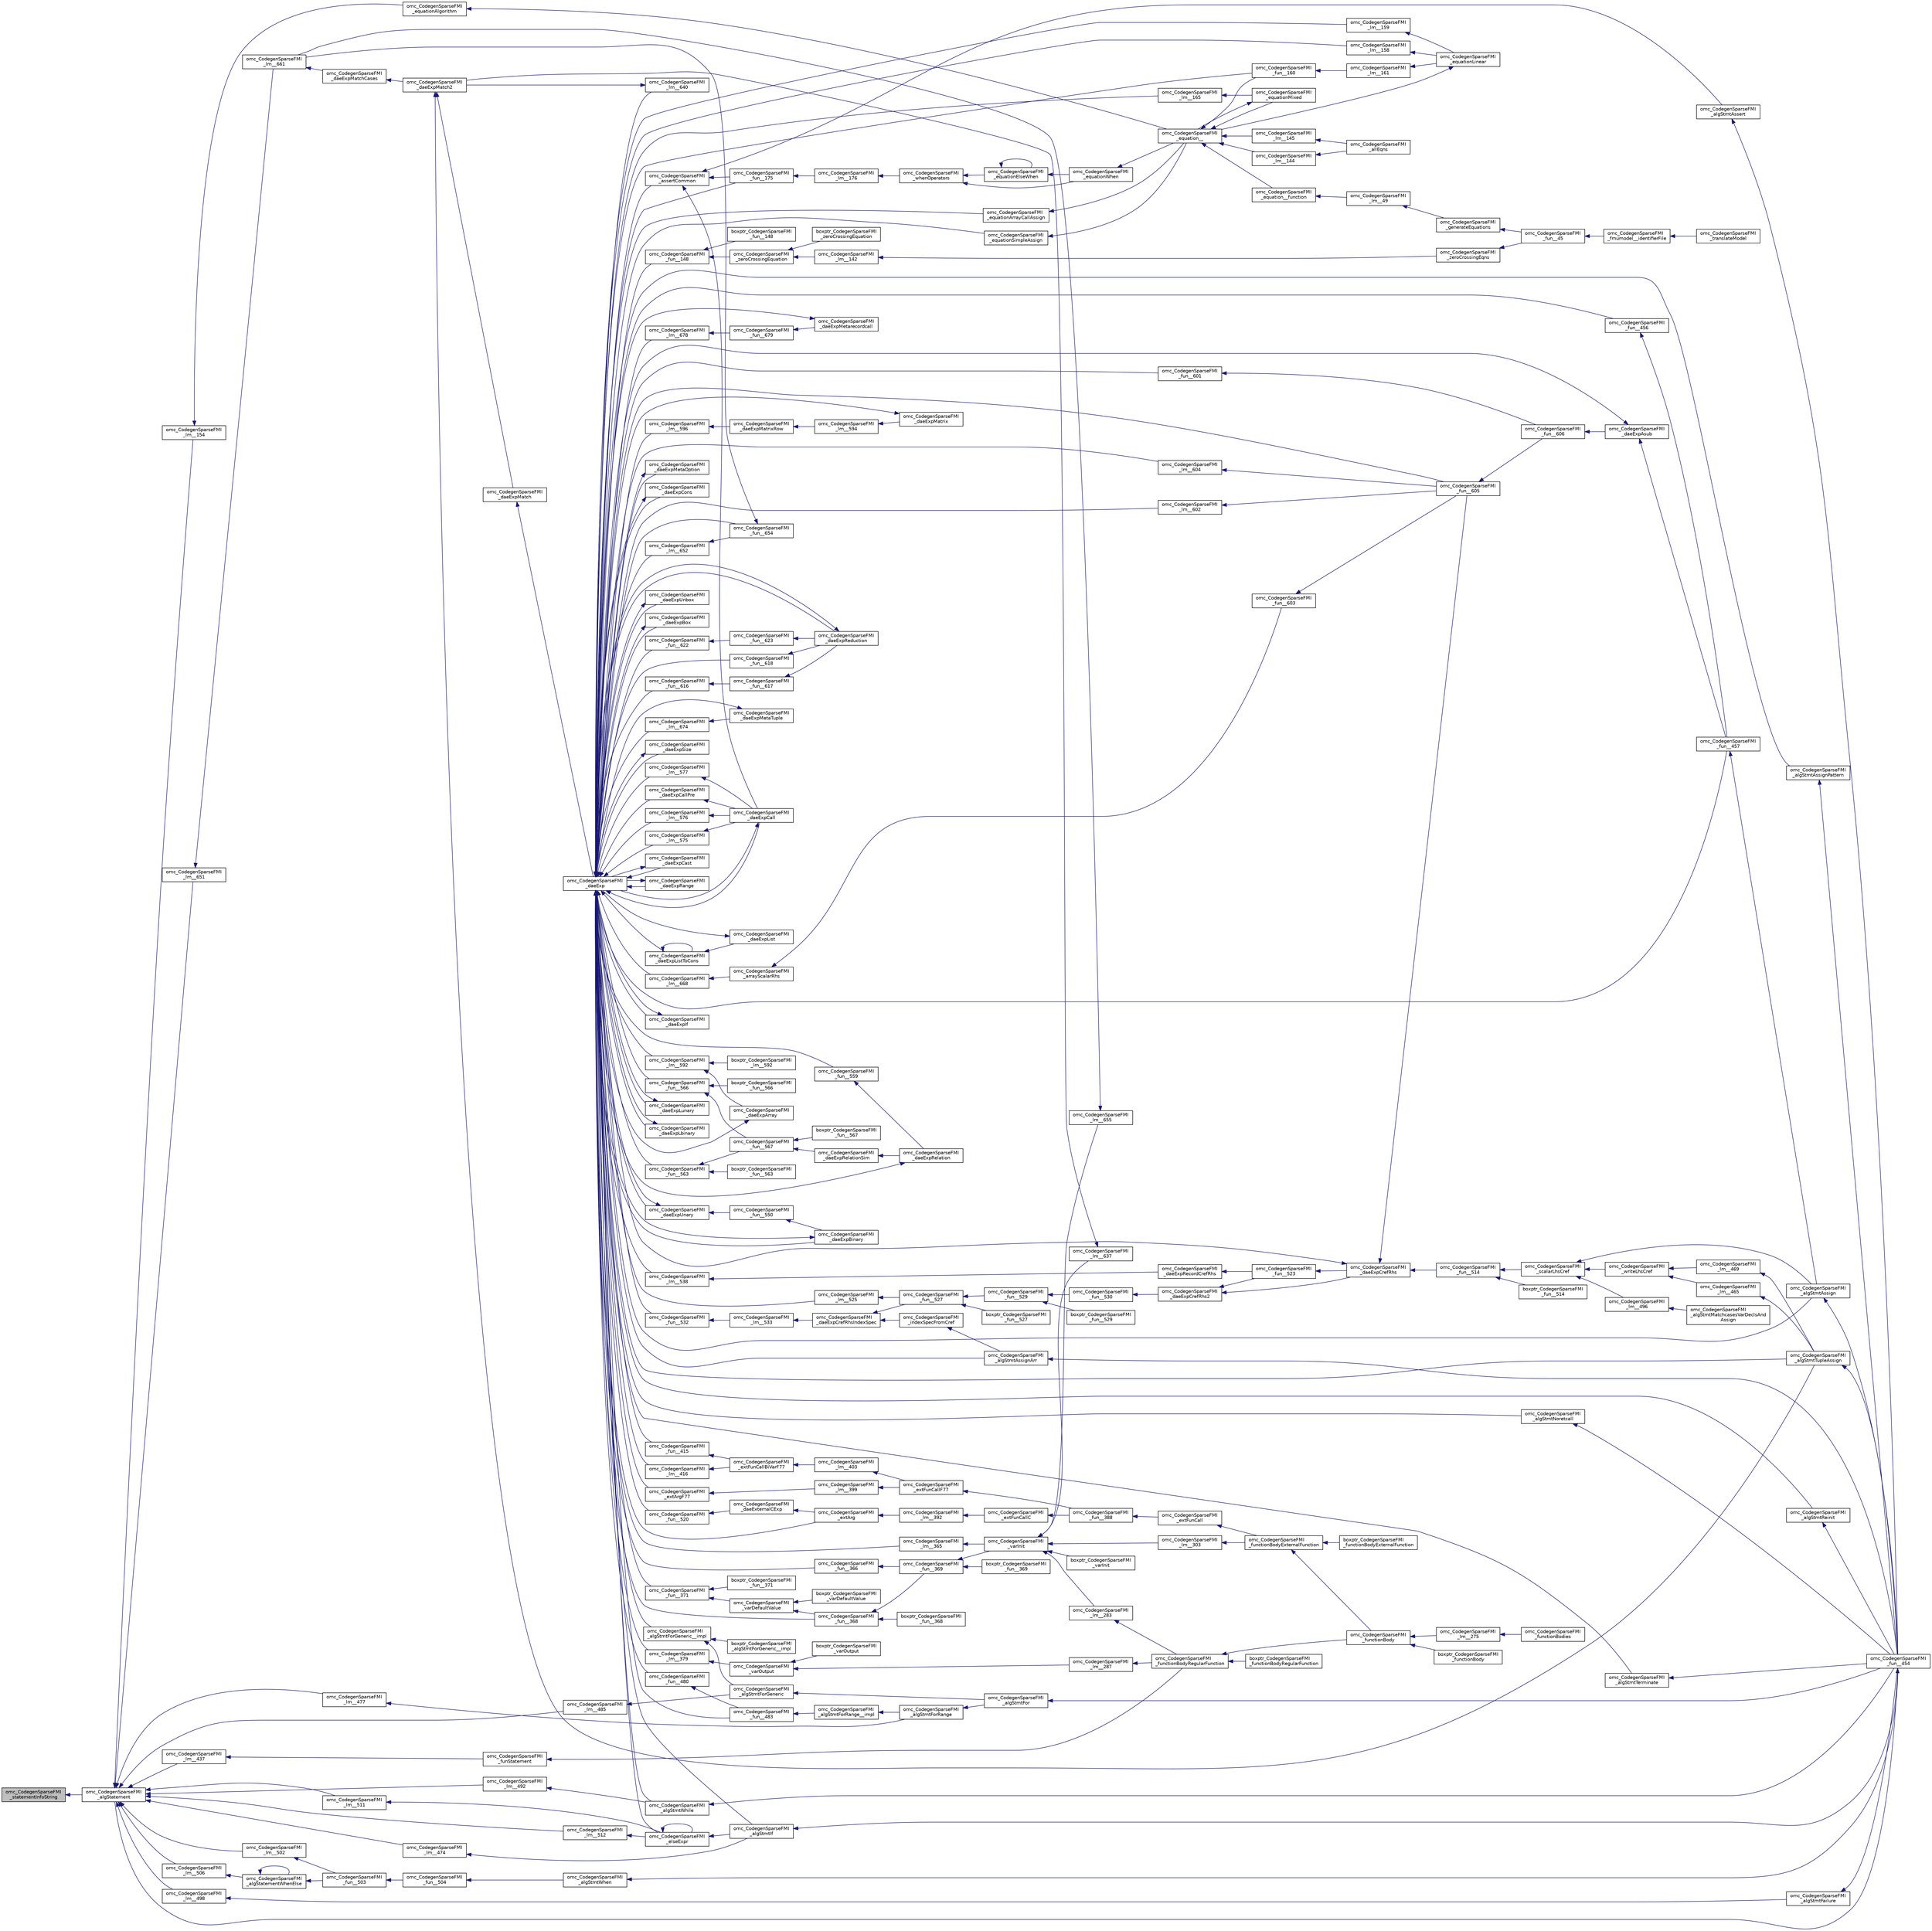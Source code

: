 digraph "omc_CodegenSparseFMI_statementInfoString"
{
  edge [fontname="Helvetica",fontsize="10",labelfontname="Helvetica",labelfontsize="10"];
  node [fontname="Helvetica",fontsize="10",shape=record];
  rankdir="LR";
  Node230816 [label="omc_CodegenSparseFMI\l_statementInfoString",height=0.2,width=0.4,color="black", fillcolor="grey75", style="filled", fontcolor="black"];
  Node230816 -> Node230817 [dir="back",color="midnightblue",fontsize="10",style="solid",fontname="Helvetica"];
  Node230817 [label="omc_CodegenSparseFMI\l_algStatement",height=0.2,width=0.4,color="black", fillcolor="white", style="filled",URL="$da/d88/_codegen_sparse_f_m_i_8h.html#a5d1fbf810cfb458410c3f606dd4518d6"];
  Node230817 -> Node230818 [dir="back",color="midnightblue",fontsize="10",style="solid",fontname="Helvetica"];
  Node230818 [label="omc_CodegenSparseFMI\l_lm__651",height=0.2,width=0.4,color="black", fillcolor="white", style="filled",URL="$d1/d2e/_codegen_sparse_f_m_i_8c.html#a4601ee3bb7611f920e2f9c96c21fce8e"];
  Node230818 -> Node230819 [dir="back",color="midnightblue",fontsize="10",style="solid",fontname="Helvetica"];
  Node230819 [label="omc_CodegenSparseFMI\l_lm__661",height=0.2,width=0.4,color="black", fillcolor="white", style="filled",URL="$d1/d2e/_codegen_sparse_f_m_i_8c.html#af15d08c53a5b48667e16622e16e97ec5"];
  Node230819 -> Node230820 [dir="back",color="midnightblue",fontsize="10",style="solid",fontname="Helvetica"];
  Node230820 [label="omc_CodegenSparseFMI\l_daeExpMatchCases",height=0.2,width=0.4,color="black", fillcolor="white", style="filled",URL="$da/d88/_codegen_sparse_f_m_i_8h.html#a67c72be0aaa49a7a85509e1c5ab98b41"];
  Node230820 -> Node230821 [dir="back",color="midnightblue",fontsize="10",style="solid",fontname="Helvetica"];
  Node230821 [label="omc_CodegenSparseFMI\l_daeExpMatch2",height=0.2,width=0.4,color="black", fillcolor="white", style="filled",URL="$da/d88/_codegen_sparse_f_m_i_8h.html#a3d2d85eda4fc6adaf9f0a30a7a870128"];
  Node230821 -> Node230822 [dir="back",color="midnightblue",fontsize="10",style="solid",fontname="Helvetica"];
  Node230822 [label="omc_CodegenSparseFMI\l_daeExpMatch",height=0.2,width=0.4,color="black", fillcolor="white", style="filled",URL="$da/d88/_codegen_sparse_f_m_i_8h.html#a59ba01dc770311168227b0e3a87b1e1d"];
  Node230822 -> Node230823 [dir="back",color="midnightblue",fontsize="10",style="solid",fontname="Helvetica"];
  Node230823 [label="omc_CodegenSparseFMI\l_daeExp",height=0.2,width=0.4,color="black", fillcolor="white", style="filled",URL="$da/d88/_codegen_sparse_f_m_i_8h.html#ab26972f772620810838d527d8554f2ac"];
  Node230823 -> Node230824 [dir="back",color="midnightblue",fontsize="10",style="solid",fontname="Helvetica"];
  Node230824 [label="omc_CodegenSparseFMI\l_assertCommon",height=0.2,width=0.4,color="black", fillcolor="white", style="filled",URL="$da/d88/_codegen_sparse_f_m_i_8h.html#affff73cc747add47129bcbacc2d38f9a"];
  Node230824 -> Node230825 [dir="back",color="midnightblue",fontsize="10",style="solid",fontname="Helvetica"];
  Node230825 [label="omc_CodegenSparseFMI\l_daeExpCall",height=0.2,width=0.4,color="black", fillcolor="white", style="filled",URL="$da/d88/_codegen_sparse_f_m_i_8h.html#a48a7b37bcd95aafb972b82321fa96aac"];
  Node230825 -> Node230823 [dir="back",color="midnightblue",fontsize="10",style="solid",fontname="Helvetica"];
  Node230824 -> Node230826 [dir="back",color="midnightblue",fontsize="10",style="solid",fontname="Helvetica"];
  Node230826 [label="omc_CodegenSparseFMI\l_algStmtAssert",height=0.2,width=0.4,color="black", fillcolor="white", style="filled",URL="$da/d88/_codegen_sparse_f_m_i_8h.html#a6b429ec5152996a5f9279a3ddf6844b0"];
  Node230826 -> Node230827 [dir="back",color="midnightblue",fontsize="10",style="solid",fontname="Helvetica"];
  Node230827 [label="omc_CodegenSparseFMI\l_fun__454",height=0.2,width=0.4,color="black", fillcolor="white", style="filled",URL="$d1/d2e/_codegen_sparse_f_m_i_8c.html#a38506d8a286cdb1703e9653cec496244"];
  Node230827 -> Node230817 [dir="back",color="midnightblue",fontsize="10",style="solid",fontname="Helvetica"];
  Node230824 -> Node230828 [dir="back",color="midnightblue",fontsize="10",style="solid",fontname="Helvetica"];
  Node230828 [label="omc_CodegenSparseFMI\l_fun__175",height=0.2,width=0.4,color="black", fillcolor="white", style="filled",URL="$d1/d2e/_codegen_sparse_f_m_i_8c.html#ae71d3dbce84027f4da25d630128e9f06"];
  Node230828 -> Node230829 [dir="back",color="midnightblue",fontsize="10",style="solid",fontname="Helvetica"];
  Node230829 [label="omc_CodegenSparseFMI\l_lm__176",height=0.2,width=0.4,color="black", fillcolor="white", style="filled",URL="$d1/d2e/_codegen_sparse_f_m_i_8c.html#a3aab67e796da3718ac21ae4e0b10522b"];
  Node230829 -> Node230830 [dir="back",color="midnightblue",fontsize="10",style="solid",fontname="Helvetica"];
  Node230830 [label="omc_CodegenSparseFMI\l_whenOperators",height=0.2,width=0.4,color="black", fillcolor="white", style="filled",URL="$da/d88/_codegen_sparse_f_m_i_8h.html#aaa56a6cbe937c9e43604fbefcddc43d4"];
  Node230830 -> Node230831 [dir="back",color="midnightblue",fontsize="10",style="solid",fontname="Helvetica"];
  Node230831 [label="omc_CodegenSparseFMI\l_equationElseWhen",height=0.2,width=0.4,color="black", fillcolor="white", style="filled",URL="$da/d88/_codegen_sparse_f_m_i_8h.html#a9252f94be6a8d4db5d542a2a30867d21"];
  Node230831 -> Node230831 [dir="back",color="midnightblue",fontsize="10",style="solid",fontname="Helvetica"];
  Node230831 -> Node230832 [dir="back",color="midnightblue",fontsize="10",style="solid",fontname="Helvetica"];
  Node230832 [label="omc_CodegenSparseFMI\l_equationWhen",height=0.2,width=0.4,color="black", fillcolor="white", style="filled",URL="$da/d88/_codegen_sparse_f_m_i_8h.html#a182b50d619540de019adbeb9053f85d2"];
  Node230832 -> Node230833 [dir="back",color="midnightblue",fontsize="10",style="solid",fontname="Helvetica"];
  Node230833 [label="omc_CodegenSparseFMI\l_equation__",height=0.2,width=0.4,color="black", fillcolor="white", style="filled",URL="$da/d88/_codegen_sparse_f_m_i_8h.html#a99f4c0cb745d02faf3615bcda104a18a"];
  Node230833 -> Node230834 [dir="back",color="midnightblue",fontsize="10",style="solid",fontname="Helvetica"];
  Node230834 [label="omc_CodegenSparseFMI\l_equationMixed",height=0.2,width=0.4,color="black", fillcolor="white", style="filled",URL="$da/d88/_codegen_sparse_f_m_i_8h.html#ac29f9768bd0d77a3e1e85ee8d33113f2"];
  Node230834 -> Node230833 [dir="back",color="midnightblue",fontsize="10",style="solid",fontname="Helvetica"];
  Node230833 -> Node230835 [dir="back",color="midnightblue",fontsize="10",style="solid",fontname="Helvetica"];
  Node230835 [label="omc_CodegenSparseFMI\l_fun__160",height=0.2,width=0.4,color="black", fillcolor="white", style="filled",URL="$d1/d2e/_codegen_sparse_f_m_i_8c.html#ae706b7e1daac9ecce083bb0f153c4537"];
  Node230835 -> Node230836 [dir="back",color="midnightblue",fontsize="10",style="solid",fontname="Helvetica"];
  Node230836 [label="omc_CodegenSparseFMI\l_lm__161",height=0.2,width=0.4,color="black", fillcolor="white", style="filled",URL="$d1/d2e/_codegen_sparse_f_m_i_8c.html#afef10b15667b5fa348e2e5474100a059"];
  Node230836 -> Node230837 [dir="back",color="midnightblue",fontsize="10",style="solid",fontname="Helvetica"];
  Node230837 [label="omc_CodegenSparseFMI\l_equationLinear",height=0.2,width=0.4,color="black", fillcolor="white", style="filled",URL="$da/d88/_codegen_sparse_f_m_i_8h.html#ae8ae758cee8e51f80c69f273ea2dead4"];
  Node230837 -> Node230833 [dir="back",color="midnightblue",fontsize="10",style="solid",fontname="Helvetica"];
  Node230833 -> Node230838 [dir="back",color="midnightblue",fontsize="10",style="solid",fontname="Helvetica"];
  Node230838 [label="omc_CodegenSparseFMI\l_lm__145",height=0.2,width=0.4,color="black", fillcolor="white", style="filled",URL="$d1/d2e/_codegen_sparse_f_m_i_8c.html#a482b9fe4a2cf1170ba37c04cbeeba56b"];
  Node230838 -> Node230839 [dir="back",color="midnightblue",fontsize="10",style="solid",fontname="Helvetica"];
  Node230839 [label="omc_CodegenSparseFMI\l_allEqns",height=0.2,width=0.4,color="black", fillcolor="white", style="filled",URL="$da/d88/_codegen_sparse_f_m_i_8h.html#a94fa0652e8d98e8869394cc988af391b"];
  Node230833 -> Node230840 [dir="back",color="midnightblue",fontsize="10",style="solid",fontname="Helvetica"];
  Node230840 [label="omc_CodegenSparseFMI\l_lm__144",height=0.2,width=0.4,color="black", fillcolor="white", style="filled",URL="$d1/d2e/_codegen_sparse_f_m_i_8c.html#a53bc84287c3730b73c523380ca378dcf"];
  Node230840 -> Node230839 [dir="back",color="midnightblue",fontsize="10",style="solid",fontname="Helvetica"];
  Node230833 -> Node230841 [dir="back",color="midnightblue",fontsize="10",style="solid",fontname="Helvetica"];
  Node230841 [label="omc_CodegenSparseFMI\l_equation__function",height=0.2,width=0.4,color="black", fillcolor="white", style="filled",URL="$da/d88/_codegen_sparse_f_m_i_8h.html#a3b6d78478d2920ade27380933feef664"];
  Node230841 -> Node230842 [dir="back",color="midnightblue",fontsize="10",style="solid",fontname="Helvetica"];
  Node230842 [label="omc_CodegenSparseFMI\l_lm__49",height=0.2,width=0.4,color="black", fillcolor="white", style="filled",URL="$d1/d2e/_codegen_sparse_f_m_i_8c.html#afd950130e5951ce5d9b078504b8e5445"];
  Node230842 -> Node230843 [dir="back",color="midnightblue",fontsize="10",style="solid",fontname="Helvetica"];
  Node230843 [label="omc_CodegenSparseFMI\l_generateEquations",height=0.2,width=0.4,color="black", fillcolor="white", style="filled",URL="$da/d88/_codegen_sparse_f_m_i_8h.html#a944e50c37aa93fa6e9c540a7d9a7f671"];
  Node230843 -> Node230844 [dir="back",color="midnightblue",fontsize="10",style="solid",fontname="Helvetica"];
  Node230844 [label="omc_CodegenSparseFMI\l_fun__45",height=0.2,width=0.4,color="black", fillcolor="white", style="filled",URL="$d1/d2e/_codegen_sparse_f_m_i_8c.html#a33c397eee4567dbaf5269d88f9ea50f2"];
  Node230844 -> Node230845 [dir="back",color="midnightblue",fontsize="10",style="solid",fontname="Helvetica"];
  Node230845 [label="omc_CodegenSparseFMI\l_fmumodel__identifierFile",height=0.2,width=0.4,color="black", fillcolor="white", style="filled",URL="$da/d88/_codegen_sparse_f_m_i_8h.html#a0d704247081fbb1f268bdd5ae5d7f3f3"];
  Node230845 -> Node230846 [dir="back",color="midnightblue",fontsize="10",style="solid",fontname="Helvetica"];
  Node230846 [label="omc_CodegenSparseFMI\l_translateModel",height=0.2,width=0.4,color="black", fillcolor="white", style="filled",URL="$da/d88/_codegen_sparse_f_m_i_8h.html#a6e115544fcae7968ab9fa00a0ea17b1d"];
  Node230830 -> Node230832 [dir="back",color="midnightblue",fontsize="10",style="solid",fontname="Helvetica"];
  Node230823 -> Node230847 [dir="back",color="midnightblue",fontsize="10",style="solid",fontname="Helvetica"];
  Node230847 [label="omc_CodegenSparseFMI\l_algStmtAssignPattern",height=0.2,width=0.4,color="black", fillcolor="white", style="filled",URL="$da/d88/_codegen_sparse_f_m_i_8h.html#aa769cf6a279946c8484ba60efafa1bc7"];
  Node230847 -> Node230827 [dir="back",color="midnightblue",fontsize="10",style="solid",fontname="Helvetica"];
  Node230823 -> Node230848 [dir="back",color="midnightblue",fontsize="10",style="solid",fontname="Helvetica"];
  Node230848 [label="omc_CodegenSparseFMI\l_lm__678",height=0.2,width=0.4,color="black", fillcolor="white", style="filled",URL="$d1/d2e/_codegen_sparse_f_m_i_8c.html#a128c47290974b3ffbcea043e82979943"];
  Node230848 -> Node230849 [dir="back",color="midnightblue",fontsize="10",style="solid",fontname="Helvetica"];
  Node230849 [label="omc_CodegenSparseFMI\l_fun__679",height=0.2,width=0.4,color="black", fillcolor="white", style="filled",URL="$d1/d2e/_codegen_sparse_f_m_i_8c.html#a2365ba198f39b872daa06cc5d23c6252"];
  Node230849 -> Node230850 [dir="back",color="midnightblue",fontsize="10",style="solid",fontname="Helvetica"];
  Node230850 [label="omc_CodegenSparseFMI\l_daeExpMetarecordcall",height=0.2,width=0.4,color="black", fillcolor="white", style="filled",URL="$da/d88/_codegen_sparse_f_m_i_8h.html#af4d3cdaeb7380d8a65146e12030c5c0e"];
  Node230850 -> Node230823 [dir="back",color="midnightblue",fontsize="10",style="solid",fontname="Helvetica"];
  Node230823 -> Node230851 [dir="back",color="midnightblue",fontsize="10",style="solid",fontname="Helvetica"];
  Node230851 [label="omc_CodegenSparseFMI\l_daeExpMetaOption",height=0.2,width=0.4,color="black", fillcolor="white", style="filled",URL="$da/d88/_codegen_sparse_f_m_i_8h.html#ae536b39241762561555271004c37440e"];
  Node230851 -> Node230823 [dir="back",color="midnightblue",fontsize="10",style="solid",fontname="Helvetica"];
  Node230823 -> Node230852 [dir="back",color="midnightblue",fontsize="10",style="solid",fontname="Helvetica"];
  Node230852 [label="omc_CodegenSparseFMI\l_lm__674",height=0.2,width=0.4,color="black", fillcolor="white", style="filled",URL="$d1/d2e/_codegen_sparse_f_m_i_8c.html#ad52f1b672015908228e495a9b9ff40ca"];
  Node230852 -> Node230853 [dir="back",color="midnightblue",fontsize="10",style="solid",fontname="Helvetica"];
  Node230853 [label="omc_CodegenSparseFMI\l_daeExpMetaTuple",height=0.2,width=0.4,color="black", fillcolor="white", style="filled",URL="$da/d88/_codegen_sparse_f_m_i_8h.html#a37dab4d4c7bc7fd838505c060a8b9049"];
  Node230853 -> Node230823 [dir="back",color="midnightblue",fontsize="10",style="solid",fontname="Helvetica"];
  Node230823 -> Node230854 [dir="back",color="midnightblue",fontsize="10",style="solid",fontname="Helvetica"];
  Node230854 [label="omc_CodegenSparseFMI\l_daeExpCons",height=0.2,width=0.4,color="black", fillcolor="white", style="filled",URL="$da/d88/_codegen_sparse_f_m_i_8h.html#ab881b9f7dbddb69fe91bb74c9c5c54c1"];
  Node230854 -> Node230823 [dir="back",color="midnightblue",fontsize="10",style="solid",fontname="Helvetica"];
  Node230823 -> Node230855 [dir="back",color="midnightblue",fontsize="10",style="solid",fontname="Helvetica"];
  Node230855 [label="omc_CodegenSparseFMI\l_daeExpListToCons",height=0.2,width=0.4,color="black", fillcolor="white", style="filled",URL="$da/d88/_codegen_sparse_f_m_i_8h.html#a1d1ae6cb82e69292e58b8c65e002ea55"];
  Node230855 -> Node230855 [dir="back",color="midnightblue",fontsize="10",style="solid",fontname="Helvetica"];
  Node230855 -> Node230856 [dir="back",color="midnightblue",fontsize="10",style="solid",fontname="Helvetica"];
  Node230856 [label="omc_CodegenSparseFMI\l_daeExpList",height=0.2,width=0.4,color="black", fillcolor="white", style="filled",URL="$da/d88/_codegen_sparse_f_m_i_8h.html#a2f666b582c610d5c8b23988ecba9664b"];
  Node230856 -> Node230823 [dir="back",color="midnightblue",fontsize="10",style="solid",fontname="Helvetica"];
  Node230823 -> Node230857 [dir="back",color="midnightblue",fontsize="10",style="solid",fontname="Helvetica"];
  Node230857 [label="omc_CodegenSparseFMI\l_lm__668",height=0.2,width=0.4,color="black", fillcolor="white", style="filled",URL="$d1/d2e/_codegen_sparse_f_m_i_8c.html#a76351725b41da0af498aadf54b92c275"];
  Node230857 -> Node230858 [dir="back",color="midnightblue",fontsize="10",style="solid",fontname="Helvetica"];
  Node230858 [label="omc_CodegenSparseFMI\l_arrayScalarRhs",height=0.2,width=0.4,color="black", fillcolor="white", style="filled",URL="$da/d88/_codegen_sparse_f_m_i_8h.html#ab4de96fd8fb5647ef325ca122a4753f3"];
  Node230858 -> Node230859 [dir="back",color="midnightblue",fontsize="10",style="solid",fontname="Helvetica"];
  Node230859 [label="omc_CodegenSparseFMI\l_fun__603",height=0.2,width=0.4,color="black", fillcolor="white", style="filled",URL="$d1/d2e/_codegen_sparse_f_m_i_8c.html#adbd2857da6df0e479b3bd77c5b7a8f7d"];
  Node230859 -> Node230860 [dir="back",color="midnightblue",fontsize="10",style="solid",fontname="Helvetica"];
  Node230860 [label="omc_CodegenSparseFMI\l_fun__605",height=0.2,width=0.4,color="black", fillcolor="white", style="filled",URL="$d1/d2e/_codegen_sparse_f_m_i_8c.html#a9bd0f333ed74be93d8bd6468cde56736"];
  Node230860 -> Node230861 [dir="back",color="midnightblue",fontsize="10",style="solid",fontname="Helvetica"];
  Node230861 [label="omc_CodegenSparseFMI\l_fun__606",height=0.2,width=0.4,color="black", fillcolor="white", style="filled",URL="$d1/d2e/_codegen_sparse_f_m_i_8c.html#a57e7ee8cc6cf0e5de142a92a92caf6d0"];
  Node230861 -> Node230862 [dir="back",color="midnightblue",fontsize="10",style="solid",fontname="Helvetica"];
  Node230862 [label="omc_CodegenSparseFMI\l_daeExpAsub",height=0.2,width=0.4,color="black", fillcolor="white", style="filled",URL="$da/d88/_codegen_sparse_f_m_i_8h.html#ab042430b0f630bd548c9122206a41a76"];
  Node230862 -> Node230823 [dir="back",color="midnightblue",fontsize="10",style="solid",fontname="Helvetica"];
  Node230862 -> Node230863 [dir="back",color="midnightblue",fontsize="10",style="solid",fontname="Helvetica"];
  Node230863 [label="omc_CodegenSparseFMI\l_fun__457",height=0.2,width=0.4,color="black", fillcolor="white", style="filled",URL="$d1/d2e/_codegen_sparse_f_m_i_8c.html#a9a66843f2c8f85ed8a0e89829eadf41b"];
  Node230863 -> Node230864 [dir="back",color="midnightblue",fontsize="10",style="solid",fontname="Helvetica"];
  Node230864 [label="omc_CodegenSparseFMI\l_algStmtAssign",height=0.2,width=0.4,color="black", fillcolor="white", style="filled",URL="$da/d88/_codegen_sparse_f_m_i_8h.html#a1c3cbb22c2453d6b93e5a19e87126639"];
  Node230864 -> Node230827 [dir="back",color="midnightblue",fontsize="10",style="solid",fontname="Helvetica"];
  Node230823 -> Node230865 [dir="back",color="midnightblue",fontsize="10",style="solid",fontname="Helvetica"];
  Node230865 [label="omc_CodegenSparseFMI\l_daeExpUnbox",height=0.2,width=0.4,color="black", fillcolor="white", style="filled",URL="$da/d88/_codegen_sparse_f_m_i_8h.html#ad8a93ec5bfec6454d268e95a82bf96b8"];
  Node230865 -> Node230823 [dir="back",color="midnightblue",fontsize="10",style="solid",fontname="Helvetica"];
  Node230823 -> Node230866 [dir="back",color="midnightblue",fontsize="10",style="solid",fontname="Helvetica"];
  Node230866 [label="omc_CodegenSparseFMI\l_daeExpBox",height=0.2,width=0.4,color="black", fillcolor="white", style="filled",URL="$da/d88/_codegen_sparse_f_m_i_8h.html#a39dc1615a535b01d20db9b87fc607d3c"];
  Node230866 -> Node230823 [dir="back",color="midnightblue",fontsize="10",style="solid",fontname="Helvetica"];
  Node230823 -> Node230867 [dir="back",color="midnightblue",fontsize="10",style="solid",fontname="Helvetica"];
  Node230867 [label="omc_CodegenSparseFMI\l_fun__654",height=0.2,width=0.4,color="black", fillcolor="white", style="filled",URL="$d1/d2e/_codegen_sparse_f_m_i_8c.html#a779418d021f2bf6e5e05257271d6512f"];
  Node230867 -> Node230819 [dir="back",color="midnightblue",fontsize="10",style="solid",fontname="Helvetica"];
  Node230823 -> Node230868 [dir="back",color="midnightblue",fontsize="10",style="solid",fontname="Helvetica"];
  Node230868 [label="omc_CodegenSparseFMI\l_lm__652",height=0.2,width=0.4,color="black", fillcolor="white", style="filled",URL="$d1/d2e/_codegen_sparse_f_m_i_8c.html#afb77daba20dc13d99f8916228d277ad2"];
  Node230868 -> Node230867 [dir="back",color="midnightblue",fontsize="10",style="solid",fontname="Helvetica"];
  Node230823 -> Node230869 [dir="back",color="midnightblue",fontsize="10",style="solid",fontname="Helvetica"];
  Node230869 [label="omc_CodegenSparseFMI\l_lm__640",height=0.2,width=0.4,color="black", fillcolor="white", style="filled",URL="$d1/d2e/_codegen_sparse_f_m_i_8c.html#ab7ae5141c274871c57b0fb912e7ddaf7"];
  Node230869 -> Node230821 [dir="back",color="midnightblue",fontsize="10",style="solid",fontname="Helvetica"];
  Node230823 -> Node230870 [dir="back",color="midnightblue",fontsize="10",style="solid",fontname="Helvetica"];
  Node230870 [label="omc_CodegenSparseFMI\l_daeExpReduction",height=0.2,width=0.4,color="black", fillcolor="white", style="filled",URL="$da/d88/_codegen_sparse_f_m_i_8h.html#a215e1cfa638090eb2c87b8d31be99cf0"];
  Node230870 -> Node230823 [dir="back",color="midnightblue",fontsize="10",style="solid",fontname="Helvetica"];
  Node230823 -> Node230871 [dir="back",color="midnightblue",fontsize="10",style="solid",fontname="Helvetica"];
  Node230871 [label="omc_CodegenSparseFMI\l_fun__622",height=0.2,width=0.4,color="black", fillcolor="white", style="filled",URL="$d1/d2e/_codegen_sparse_f_m_i_8c.html#ae5c95b0ba06e68ed18a5d60da4cda046"];
  Node230871 -> Node230872 [dir="back",color="midnightblue",fontsize="10",style="solid",fontname="Helvetica"];
  Node230872 [label="omc_CodegenSparseFMI\l_fun__623",height=0.2,width=0.4,color="black", fillcolor="white", style="filled",URL="$d1/d2e/_codegen_sparse_f_m_i_8c.html#ad252a6b0c4628a8f587fbfdf6b702226"];
  Node230872 -> Node230870 [dir="back",color="midnightblue",fontsize="10",style="solid",fontname="Helvetica"];
  Node230823 -> Node230873 [dir="back",color="midnightblue",fontsize="10",style="solid",fontname="Helvetica"];
  Node230873 [label="omc_CodegenSparseFMI\l_fun__618",height=0.2,width=0.4,color="black", fillcolor="white", style="filled",URL="$d1/d2e/_codegen_sparse_f_m_i_8c.html#a6b9efcf5bb1e83e9d6d64821e5b15530"];
  Node230873 -> Node230870 [dir="back",color="midnightblue",fontsize="10",style="solid",fontname="Helvetica"];
  Node230823 -> Node230874 [dir="back",color="midnightblue",fontsize="10",style="solid",fontname="Helvetica"];
  Node230874 [label="omc_CodegenSparseFMI\l_fun__616",height=0.2,width=0.4,color="black", fillcolor="white", style="filled",URL="$d1/d2e/_codegen_sparse_f_m_i_8c.html#a635859e8c511453505953fab612853b3"];
  Node230874 -> Node230875 [dir="back",color="midnightblue",fontsize="10",style="solid",fontname="Helvetica"];
  Node230875 [label="omc_CodegenSparseFMI\l_fun__617",height=0.2,width=0.4,color="black", fillcolor="white", style="filled",URL="$d1/d2e/_codegen_sparse_f_m_i_8c.html#aa08069808fe588458678d9549eb3b245"];
  Node230875 -> Node230870 [dir="back",color="midnightblue",fontsize="10",style="solid",fontname="Helvetica"];
  Node230823 -> Node230876 [dir="back",color="midnightblue",fontsize="10",style="solid",fontname="Helvetica"];
  Node230876 [label="omc_CodegenSparseFMI\l_daeExpSize",height=0.2,width=0.4,color="black", fillcolor="white", style="filled",URL="$da/d88/_codegen_sparse_f_m_i_8h.html#a65806134dc2b86c56ad13bd542641799"];
  Node230876 -> Node230823 [dir="back",color="midnightblue",fontsize="10",style="solid",fontname="Helvetica"];
  Node230823 -> Node230877 [dir="back",color="midnightblue",fontsize="10",style="solid",fontname="Helvetica"];
  Node230877 [label="omc_CodegenSparseFMI\l_daeExpCallPre",height=0.2,width=0.4,color="black", fillcolor="white", style="filled",URL="$da/d88/_codegen_sparse_f_m_i_8h.html#a14fa316eb180ca150badd71a2b426953"];
  Node230877 -> Node230825 [dir="back",color="midnightblue",fontsize="10",style="solid",fontname="Helvetica"];
  Node230823 -> Node230860 [dir="back",color="midnightblue",fontsize="10",style="solid",fontname="Helvetica"];
  Node230823 -> Node230878 [dir="back",color="midnightblue",fontsize="10",style="solid",fontname="Helvetica"];
  Node230878 [label="omc_CodegenSparseFMI\l_lm__604",height=0.2,width=0.4,color="black", fillcolor="white", style="filled",URL="$d1/d2e/_codegen_sparse_f_m_i_8c.html#a1ea19ba89eb6b92706330d280b4a28c4"];
  Node230878 -> Node230860 [dir="back",color="midnightblue",fontsize="10",style="solid",fontname="Helvetica"];
  Node230823 -> Node230879 [dir="back",color="midnightblue",fontsize="10",style="solid",fontname="Helvetica"];
  Node230879 [label="omc_CodegenSparseFMI\l_lm__602",height=0.2,width=0.4,color="black", fillcolor="white", style="filled",URL="$d1/d2e/_codegen_sparse_f_m_i_8c.html#a033ed9fe3cb36fea59e62007c6a4d090"];
  Node230879 -> Node230860 [dir="back",color="midnightblue",fontsize="10",style="solid",fontname="Helvetica"];
  Node230823 -> Node230880 [dir="back",color="midnightblue",fontsize="10",style="solid",fontname="Helvetica"];
  Node230880 [label="omc_CodegenSparseFMI\l_fun__601",height=0.2,width=0.4,color="black", fillcolor="white", style="filled",URL="$d1/d2e/_codegen_sparse_f_m_i_8c.html#a7e7064f5d085e776607bd7e91ba97557"];
  Node230880 -> Node230861 [dir="back",color="midnightblue",fontsize="10",style="solid",fontname="Helvetica"];
  Node230823 -> Node230881 [dir="back",color="midnightblue",fontsize="10",style="solid",fontname="Helvetica"];
  Node230881 [label="omc_CodegenSparseFMI\l_daeExpCast",height=0.2,width=0.4,color="black", fillcolor="white", style="filled",URL="$da/d88/_codegen_sparse_f_m_i_8h.html#a4925df985f63c7b864fc53ff465f925e"];
  Node230881 -> Node230823 [dir="back",color="midnightblue",fontsize="10",style="solid",fontname="Helvetica"];
  Node230823 -> Node230882 [dir="back",color="midnightblue",fontsize="10",style="solid",fontname="Helvetica"];
  Node230882 [label="omc_CodegenSparseFMI\l_daeExpRange",height=0.2,width=0.4,color="black", fillcolor="white", style="filled",URL="$da/d88/_codegen_sparse_f_m_i_8h.html#ab06fb091af14bb2ea0472c05fb26c075"];
  Node230882 -> Node230823 [dir="back",color="midnightblue",fontsize="10",style="solid",fontname="Helvetica"];
  Node230823 -> Node230883 [dir="back",color="midnightblue",fontsize="10",style="solid",fontname="Helvetica"];
  Node230883 [label="omc_CodegenSparseFMI\l_lm__596",height=0.2,width=0.4,color="black", fillcolor="white", style="filled",URL="$d1/d2e/_codegen_sparse_f_m_i_8c.html#a14d5df57654fa55b92d5aff9036ec0ab"];
  Node230883 -> Node230884 [dir="back",color="midnightblue",fontsize="10",style="solid",fontname="Helvetica"];
  Node230884 [label="omc_CodegenSparseFMI\l_daeExpMatrixRow",height=0.2,width=0.4,color="black", fillcolor="white", style="filled",URL="$da/d88/_codegen_sparse_f_m_i_8h.html#aaa8e0e4a311cbf73da7a14c47f4570ac"];
  Node230884 -> Node230885 [dir="back",color="midnightblue",fontsize="10",style="solid",fontname="Helvetica"];
  Node230885 [label="omc_CodegenSparseFMI\l_lm__594",height=0.2,width=0.4,color="black", fillcolor="white", style="filled",URL="$d1/d2e/_codegen_sparse_f_m_i_8c.html#a6851ce9fae595fa7b523b79ce247f9ea"];
  Node230885 -> Node230886 [dir="back",color="midnightblue",fontsize="10",style="solid",fontname="Helvetica"];
  Node230886 [label="omc_CodegenSparseFMI\l_daeExpMatrix",height=0.2,width=0.4,color="black", fillcolor="white", style="filled",URL="$da/d88/_codegen_sparse_f_m_i_8h.html#a6f74e3aeec53ec03a5f219a12576dca4"];
  Node230886 -> Node230823 [dir="back",color="midnightblue",fontsize="10",style="solid",fontname="Helvetica"];
  Node230823 -> Node230887 [dir="back",color="midnightblue",fontsize="10",style="solid",fontname="Helvetica"];
  Node230887 [label="omc_CodegenSparseFMI\l_lm__592",height=0.2,width=0.4,color="black", fillcolor="white", style="filled",URL="$d1/d2e/_codegen_sparse_f_m_i_8c.html#a2e9ed496758b97468e8f6941914f675c"];
  Node230887 -> Node230888 [dir="back",color="midnightblue",fontsize="10",style="solid",fontname="Helvetica"];
  Node230888 [label="omc_CodegenSparseFMI\l_daeExpArray",height=0.2,width=0.4,color="black", fillcolor="white", style="filled",URL="$da/d88/_codegen_sparse_f_m_i_8h.html#a88f664ab98fd5d6d05ad0e1958fa159f"];
  Node230888 -> Node230823 [dir="back",color="midnightblue",fontsize="10",style="solid",fontname="Helvetica"];
  Node230887 -> Node230889 [dir="back",color="midnightblue",fontsize="10",style="solid",fontname="Helvetica"];
  Node230889 [label="boxptr_CodegenSparseFMI\l_lm__592",height=0.2,width=0.4,color="black", fillcolor="white", style="filled",URL="$d1/d2e/_codegen_sparse_f_m_i_8c.html#a14367956a97e5e5449a9ee418310e77f"];
  Node230823 -> Node230825 [dir="back",color="midnightblue",fontsize="10",style="solid",fontname="Helvetica"];
  Node230823 -> Node230890 [dir="back",color="midnightblue",fontsize="10",style="solid",fontname="Helvetica"];
  Node230890 [label="omc_CodegenSparseFMI\l_lm__577",height=0.2,width=0.4,color="black", fillcolor="white", style="filled",URL="$d1/d2e/_codegen_sparse_f_m_i_8c.html#aa4835158f163790c1f9e865fa1b20423"];
  Node230890 -> Node230825 [dir="back",color="midnightblue",fontsize="10",style="solid",fontname="Helvetica"];
  Node230823 -> Node230891 [dir="back",color="midnightblue",fontsize="10",style="solid",fontname="Helvetica"];
  Node230891 [label="omc_CodegenSparseFMI\l_lm__576",height=0.2,width=0.4,color="black", fillcolor="white", style="filled",URL="$d1/d2e/_codegen_sparse_f_m_i_8c.html#a40ec6104238226b95ab6a66b9cfeebaf"];
  Node230891 -> Node230825 [dir="back",color="midnightblue",fontsize="10",style="solid",fontname="Helvetica"];
  Node230823 -> Node230892 [dir="back",color="midnightblue",fontsize="10",style="solid",fontname="Helvetica"];
  Node230892 [label="omc_CodegenSparseFMI\l_lm__575",height=0.2,width=0.4,color="black", fillcolor="white", style="filled",URL="$d1/d2e/_codegen_sparse_f_m_i_8c.html#a88ecf3a6232cff443bc5d54993d50fc8"];
  Node230892 -> Node230825 [dir="back",color="midnightblue",fontsize="10",style="solid",fontname="Helvetica"];
  Node230823 -> Node230893 [dir="back",color="midnightblue",fontsize="10",style="solid",fontname="Helvetica"];
  Node230893 [label="omc_CodegenSparseFMI\l_daeExpIf",height=0.2,width=0.4,color="black", fillcolor="white", style="filled",URL="$da/d88/_codegen_sparse_f_m_i_8h.html#adab7f987725ccb3a03744e1de01d4c79"];
  Node230893 -> Node230823 [dir="back",color="midnightblue",fontsize="10",style="solid",fontname="Helvetica"];
  Node230823 -> Node230894 [dir="back",color="midnightblue",fontsize="10",style="solid",fontname="Helvetica"];
  Node230894 [label="omc_CodegenSparseFMI\l_fun__566",height=0.2,width=0.4,color="black", fillcolor="white", style="filled",URL="$d1/d2e/_codegen_sparse_f_m_i_8c.html#ad34858a04dcb80cd422869b85ac7c18d"];
  Node230894 -> Node230895 [dir="back",color="midnightblue",fontsize="10",style="solid",fontname="Helvetica"];
  Node230895 [label="omc_CodegenSparseFMI\l_fun__567",height=0.2,width=0.4,color="black", fillcolor="white", style="filled",URL="$d1/d2e/_codegen_sparse_f_m_i_8c.html#aef7d2649f8ac06f68ee746f6547d3e38"];
  Node230895 -> Node230896 [dir="back",color="midnightblue",fontsize="10",style="solid",fontname="Helvetica"];
  Node230896 [label="omc_CodegenSparseFMI\l_daeExpRelationSim",height=0.2,width=0.4,color="black", fillcolor="white", style="filled",URL="$da/d88/_codegen_sparse_f_m_i_8h.html#af7a4eaffacd2294a72d4d75d8c1c750d"];
  Node230896 -> Node230897 [dir="back",color="midnightblue",fontsize="10",style="solid",fontname="Helvetica"];
  Node230897 [label="omc_CodegenSparseFMI\l_daeExpRelation",height=0.2,width=0.4,color="black", fillcolor="white", style="filled",URL="$da/d88/_codegen_sparse_f_m_i_8h.html#af5c266092524f9c43b3e5ed60bde1598"];
  Node230897 -> Node230823 [dir="back",color="midnightblue",fontsize="10",style="solid",fontname="Helvetica"];
  Node230895 -> Node230898 [dir="back",color="midnightblue",fontsize="10",style="solid",fontname="Helvetica"];
  Node230898 [label="boxptr_CodegenSparseFMI\l_fun__567",height=0.2,width=0.4,color="black", fillcolor="white", style="filled",URL="$d1/d2e/_codegen_sparse_f_m_i_8c.html#a4dc4b62519efd3816c40fd491aaa13b0"];
  Node230894 -> Node230899 [dir="back",color="midnightblue",fontsize="10",style="solid",fontname="Helvetica"];
  Node230899 [label="boxptr_CodegenSparseFMI\l_fun__566",height=0.2,width=0.4,color="black", fillcolor="white", style="filled",URL="$d1/d2e/_codegen_sparse_f_m_i_8c.html#a3c4a6d6041e14096e6ab87ed411992ba"];
  Node230823 -> Node230900 [dir="back",color="midnightblue",fontsize="10",style="solid",fontname="Helvetica"];
  Node230900 [label="omc_CodegenSparseFMI\l_fun__563",height=0.2,width=0.4,color="black", fillcolor="white", style="filled",URL="$d1/d2e/_codegen_sparse_f_m_i_8c.html#a299b039f830fdd036c59be5072bb62f8"];
  Node230900 -> Node230895 [dir="back",color="midnightblue",fontsize="10",style="solid",fontname="Helvetica"];
  Node230900 -> Node230901 [dir="back",color="midnightblue",fontsize="10",style="solid",fontname="Helvetica"];
  Node230901 [label="boxptr_CodegenSparseFMI\l_fun__563",height=0.2,width=0.4,color="black", fillcolor="white", style="filled",URL="$d1/d2e/_codegen_sparse_f_m_i_8c.html#ab0129ca19779d8146bf4ef226594e5d6"];
  Node230823 -> Node230902 [dir="back",color="midnightblue",fontsize="10",style="solid",fontname="Helvetica"];
  Node230902 [label="omc_CodegenSparseFMI\l_fun__559",height=0.2,width=0.4,color="black", fillcolor="white", style="filled",URL="$d1/d2e/_codegen_sparse_f_m_i_8c.html#a5dbc7fcb9ca1752d28d85113c0e18957"];
  Node230902 -> Node230897 [dir="back",color="midnightblue",fontsize="10",style="solid",fontname="Helvetica"];
  Node230823 -> Node230903 [dir="back",color="midnightblue",fontsize="10",style="solid",fontname="Helvetica"];
  Node230903 [label="omc_CodegenSparseFMI\l_daeExpLunary",height=0.2,width=0.4,color="black", fillcolor="white", style="filled",URL="$da/d88/_codegen_sparse_f_m_i_8h.html#a2aa1a5d377bfb468965ccc50a6f50cb6"];
  Node230903 -> Node230823 [dir="back",color="midnightblue",fontsize="10",style="solid",fontname="Helvetica"];
  Node230823 -> Node230904 [dir="back",color="midnightblue",fontsize="10",style="solid",fontname="Helvetica"];
  Node230904 [label="omc_CodegenSparseFMI\l_daeExpLbinary",height=0.2,width=0.4,color="black", fillcolor="white", style="filled",URL="$da/d88/_codegen_sparse_f_m_i_8h.html#a0f27518bcedaf68af58ebf86d3864875"];
  Node230904 -> Node230823 [dir="back",color="midnightblue",fontsize="10",style="solid",fontname="Helvetica"];
  Node230823 -> Node230905 [dir="back",color="midnightblue",fontsize="10",style="solid",fontname="Helvetica"];
  Node230905 [label="omc_CodegenSparseFMI\l_daeExpUnary",height=0.2,width=0.4,color="black", fillcolor="white", style="filled",URL="$da/d88/_codegen_sparse_f_m_i_8h.html#af745f9e4c3d9336e78492c5e0a87bfb5"];
  Node230905 -> Node230906 [dir="back",color="midnightblue",fontsize="10",style="solid",fontname="Helvetica"];
  Node230906 [label="omc_CodegenSparseFMI\l_fun__550",height=0.2,width=0.4,color="black", fillcolor="white", style="filled",URL="$d1/d2e/_codegen_sparse_f_m_i_8c.html#ac6799101bb1a54a3de54a89d7fbed728"];
  Node230906 -> Node230907 [dir="back",color="midnightblue",fontsize="10",style="solid",fontname="Helvetica"];
  Node230907 [label="omc_CodegenSparseFMI\l_daeExpBinary",height=0.2,width=0.4,color="black", fillcolor="white", style="filled",URL="$da/d88/_codegen_sparse_f_m_i_8h.html#a2cb9117735be254ba999294fd9036b86"];
  Node230907 -> Node230823 [dir="back",color="midnightblue",fontsize="10",style="solid",fontname="Helvetica"];
  Node230905 -> Node230823 [dir="back",color="midnightblue",fontsize="10",style="solid",fontname="Helvetica"];
  Node230823 -> Node230907 [dir="back",color="midnightblue",fontsize="10",style="solid",fontname="Helvetica"];
  Node230823 -> Node230908 [dir="back",color="midnightblue",fontsize="10",style="solid",fontname="Helvetica"];
  Node230908 [label="omc_CodegenSparseFMI\l_lm__538",height=0.2,width=0.4,color="black", fillcolor="white", style="filled",URL="$d1/d2e/_codegen_sparse_f_m_i_8c.html#a5132382ff9f8af0f9c81ef9fb33ce140"];
  Node230908 -> Node230909 [dir="back",color="midnightblue",fontsize="10",style="solid",fontname="Helvetica"];
  Node230909 [label="omc_CodegenSparseFMI\l_daeExpRecordCrefRhs",height=0.2,width=0.4,color="black", fillcolor="white", style="filled",URL="$da/d88/_codegen_sparse_f_m_i_8h.html#a7a5fa2c683abf9b112fce9bb14f4516e"];
  Node230909 -> Node230910 [dir="back",color="midnightblue",fontsize="10",style="solid",fontname="Helvetica"];
  Node230910 [label="omc_CodegenSparseFMI\l_fun__523",height=0.2,width=0.4,color="black", fillcolor="white", style="filled",URL="$d1/d2e/_codegen_sparse_f_m_i_8c.html#ac21903386a6c12cb7ddc073d1d74c9a8"];
  Node230910 -> Node230911 [dir="back",color="midnightblue",fontsize="10",style="solid",fontname="Helvetica"];
  Node230911 [label="omc_CodegenSparseFMI\l_daeExpCrefRhs",height=0.2,width=0.4,color="black", fillcolor="white", style="filled",URL="$da/d88/_codegen_sparse_f_m_i_8h.html#a1c8b7f7c630c2bb7f0ccdfe262bce698"];
  Node230911 -> Node230860 [dir="back",color="midnightblue",fontsize="10",style="solid",fontname="Helvetica"];
  Node230911 -> Node230823 [dir="back",color="midnightblue",fontsize="10",style="solid",fontname="Helvetica"];
  Node230911 -> Node230912 [dir="back",color="midnightblue",fontsize="10",style="solid",fontname="Helvetica"];
  Node230912 [label="omc_CodegenSparseFMI\l_fun__514",height=0.2,width=0.4,color="black", fillcolor="white", style="filled",URL="$d1/d2e/_codegen_sparse_f_m_i_8c.html#af1f83fb431ba8da3a8cb82596aab0b31"];
  Node230912 -> Node230913 [dir="back",color="midnightblue",fontsize="10",style="solid",fontname="Helvetica"];
  Node230913 [label="omc_CodegenSparseFMI\l_scalarLhsCref",height=0.2,width=0.4,color="black", fillcolor="white", style="filled",URL="$da/d88/_codegen_sparse_f_m_i_8h.html#a0b593ab7e65cb46c43c5b3a57185b272"];
  Node230913 -> Node230914 [dir="back",color="midnightblue",fontsize="10",style="solid",fontname="Helvetica"];
  Node230914 [label="omc_CodegenSparseFMI\l_lm__496",height=0.2,width=0.4,color="black", fillcolor="white", style="filled",URL="$d1/d2e/_codegen_sparse_f_m_i_8c.html#a5dfa326f35db040a16a3bb2accf3ab15"];
  Node230914 -> Node230915 [dir="back",color="midnightblue",fontsize="10",style="solid",fontname="Helvetica"];
  Node230915 [label="omc_CodegenSparseFMI\l_algStmtMatchcasesVarDeclsAnd\lAssign",height=0.2,width=0.4,color="black", fillcolor="white", style="filled",URL="$da/d88/_codegen_sparse_f_m_i_8h.html#a8eb59e3ce2ace0f512601a2876bf6415"];
  Node230913 -> Node230916 [dir="back",color="midnightblue",fontsize="10",style="solid",fontname="Helvetica"];
  Node230916 [label="omc_CodegenSparseFMI\l_writeLhsCref",height=0.2,width=0.4,color="black", fillcolor="white", style="filled",URL="$da/d88/_codegen_sparse_f_m_i_8h.html#a9b0bcacfd68630799e6ce1a15d94754a"];
  Node230916 -> Node230917 [dir="back",color="midnightblue",fontsize="10",style="solid",fontname="Helvetica"];
  Node230917 [label="omc_CodegenSparseFMI\l_lm__469",height=0.2,width=0.4,color="black", fillcolor="white", style="filled",URL="$d1/d2e/_codegen_sparse_f_m_i_8c.html#a0c14dc1f5547c7248502eb02fb4fbdfb"];
  Node230917 -> Node230918 [dir="back",color="midnightblue",fontsize="10",style="solid",fontname="Helvetica"];
  Node230918 [label="omc_CodegenSparseFMI\l_algStmtTupleAssign",height=0.2,width=0.4,color="black", fillcolor="white", style="filled",URL="$da/d88/_codegen_sparse_f_m_i_8h.html#a97aeb17841cb7160e7635ac180b44c9c"];
  Node230918 -> Node230827 [dir="back",color="midnightblue",fontsize="10",style="solid",fontname="Helvetica"];
  Node230916 -> Node230919 [dir="back",color="midnightblue",fontsize="10",style="solid",fontname="Helvetica"];
  Node230919 [label="omc_CodegenSparseFMI\l_lm__465",height=0.2,width=0.4,color="black", fillcolor="white", style="filled",URL="$d1/d2e/_codegen_sparse_f_m_i_8c.html#a4351566289edb47715d64ce1b371d228"];
  Node230919 -> Node230918 [dir="back",color="midnightblue",fontsize="10",style="solid",fontname="Helvetica"];
  Node230913 -> Node230864 [dir="back",color="midnightblue",fontsize="10",style="solid",fontname="Helvetica"];
  Node230912 -> Node230920 [dir="back",color="midnightblue",fontsize="10",style="solid",fontname="Helvetica"];
  Node230920 [label="boxptr_CodegenSparseFMI\l_fun__514",height=0.2,width=0.4,color="black", fillcolor="white", style="filled",URL="$d1/d2e/_codegen_sparse_f_m_i_8c.html#afe70696be860ca8f60d0ee368d09b579"];
  Node230823 -> Node230921 [dir="back",color="midnightblue",fontsize="10",style="solid",fontname="Helvetica"];
  Node230921 [label="omc_CodegenSparseFMI\l_fun__532",height=0.2,width=0.4,color="black", fillcolor="white", style="filled",URL="$d1/d2e/_codegen_sparse_f_m_i_8c.html#ac70de48a2ee7934181ba2c5331283472"];
  Node230921 -> Node230922 [dir="back",color="midnightblue",fontsize="10",style="solid",fontname="Helvetica"];
  Node230922 [label="omc_CodegenSparseFMI\l_lm__533",height=0.2,width=0.4,color="black", fillcolor="white", style="filled",URL="$d1/d2e/_codegen_sparse_f_m_i_8c.html#a75ebc61d138bcbb2b1fc08805df10b40"];
  Node230922 -> Node230923 [dir="back",color="midnightblue",fontsize="10",style="solid",fontname="Helvetica"];
  Node230923 [label="omc_CodegenSparseFMI\l_daeExpCrefRhsIndexSpec",height=0.2,width=0.4,color="black", fillcolor="white", style="filled",URL="$da/d88/_codegen_sparse_f_m_i_8h.html#a59bd853630272057ead85a3b58914019"];
  Node230923 -> Node230924 [dir="back",color="midnightblue",fontsize="10",style="solid",fontname="Helvetica"];
  Node230924 [label="omc_CodegenSparseFMI\l_fun__527",height=0.2,width=0.4,color="black", fillcolor="white", style="filled",URL="$d1/d2e/_codegen_sparse_f_m_i_8c.html#a062276f7c90fb95feb046a083d2af7d3"];
  Node230924 -> Node230925 [dir="back",color="midnightblue",fontsize="10",style="solid",fontname="Helvetica"];
  Node230925 [label="omc_CodegenSparseFMI\l_fun__529",height=0.2,width=0.4,color="black", fillcolor="white", style="filled",URL="$d1/d2e/_codegen_sparse_f_m_i_8c.html#ada6544d8afd6465616d7ca1d6cf35919"];
  Node230925 -> Node230926 [dir="back",color="midnightblue",fontsize="10",style="solid",fontname="Helvetica"];
  Node230926 [label="omc_CodegenSparseFMI\l_fun__530",height=0.2,width=0.4,color="black", fillcolor="white", style="filled",URL="$d1/d2e/_codegen_sparse_f_m_i_8c.html#adafc20d2b20410209532669c9b45ae16"];
  Node230926 -> Node230927 [dir="back",color="midnightblue",fontsize="10",style="solid",fontname="Helvetica"];
  Node230927 [label="omc_CodegenSparseFMI\l_daeExpCrefRhs2",height=0.2,width=0.4,color="black", fillcolor="white", style="filled",URL="$da/d88/_codegen_sparse_f_m_i_8h.html#a3fceaffa231b419c45cb8edadd4ba04a"];
  Node230927 -> Node230911 [dir="back",color="midnightblue",fontsize="10",style="solid",fontname="Helvetica"];
  Node230927 -> Node230910 [dir="back",color="midnightblue",fontsize="10",style="solid",fontname="Helvetica"];
  Node230925 -> Node230928 [dir="back",color="midnightblue",fontsize="10",style="solid",fontname="Helvetica"];
  Node230928 [label="boxptr_CodegenSparseFMI\l_fun__529",height=0.2,width=0.4,color="black", fillcolor="white", style="filled",URL="$d1/d2e/_codegen_sparse_f_m_i_8c.html#aa202c426a058a5dceb4daba94c4a7aba"];
  Node230924 -> Node230929 [dir="back",color="midnightblue",fontsize="10",style="solid",fontname="Helvetica"];
  Node230929 [label="boxptr_CodegenSparseFMI\l_fun__527",height=0.2,width=0.4,color="black", fillcolor="white", style="filled",URL="$d1/d2e/_codegen_sparse_f_m_i_8c.html#a17ba5b4b137fa8a3cf36492824819096"];
  Node230923 -> Node230930 [dir="back",color="midnightblue",fontsize="10",style="solid",fontname="Helvetica"];
  Node230930 [label="omc_CodegenSparseFMI\l_indexSpecFromCref",height=0.2,width=0.4,color="black", fillcolor="white", style="filled",URL="$da/d88/_codegen_sparse_f_m_i_8h.html#a544d955fc541755f4f154f37d85480cd"];
  Node230930 -> Node230931 [dir="back",color="midnightblue",fontsize="10",style="solid",fontname="Helvetica"];
  Node230931 [label="omc_CodegenSparseFMI\l_algStmtAssignArr",height=0.2,width=0.4,color="black", fillcolor="white", style="filled",URL="$da/d88/_codegen_sparse_f_m_i_8h.html#a2d544cb653fd847cd7b77235d739e678"];
  Node230931 -> Node230827 [dir="back",color="midnightblue",fontsize="10",style="solid",fontname="Helvetica"];
  Node230823 -> Node230932 [dir="back",color="midnightblue",fontsize="10",style="solid",fontname="Helvetica"];
  Node230932 [label="omc_CodegenSparseFMI\l_lm__525",height=0.2,width=0.4,color="black", fillcolor="white", style="filled",URL="$d1/d2e/_codegen_sparse_f_m_i_8c.html#a32e83b0edf3e3eae1cc8b6cd14e327b2"];
  Node230932 -> Node230924 [dir="back",color="midnightblue",fontsize="10",style="solid",fontname="Helvetica"];
  Node230823 -> Node230933 [dir="back",color="midnightblue",fontsize="10",style="solid",fontname="Helvetica"];
  Node230933 [label="omc_CodegenSparseFMI\l_fun__520",height=0.2,width=0.4,color="black", fillcolor="white", style="filled",URL="$d1/d2e/_codegen_sparse_f_m_i_8c.html#a6dcffddb23102c2b6853aa71bb7a79e4"];
  Node230933 -> Node230934 [dir="back",color="midnightblue",fontsize="10",style="solid",fontname="Helvetica"];
  Node230934 [label="omc_CodegenSparseFMI\l_daeExternalCExp",height=0.2,width=0.4,color="black", fillcolor="white", style="filled",URL="$da/d88/_codegen_sparse_f_m_i_8h.html#a2b45cc18473bb8a016e0970151e36947"];
  Node230934 -> Node230935 [dir="back",color="midnightblue",fontsize="10",style="solid",fontname="Helvetica"];
  Node230935 [label="omc_CodegenSparseFMI\l_extArg",height=0.2,width=0.4,color="black", fillcolor="white", style="filled",URL="$da/d88/_codegen_sparse_f_m_i_8h.html#a1a49596181af0c4e93a7a852cd5957e4"];
  Node230935 -> Node230936 [dir="back",color="midnightblue",fontsize="10",style="solid",fontname="Helvetica"];
  Node230936 [label="omc_CodegenSparseFMI\l_lm__392",height=0.2,width=0.4,color="black", fillcolor="white", style="filled",URL="$d1/d2e/_codegen_sparse_f_m_i_8c.html#a1ba3b7598e74a1e7a7ccbeab1e96cb4b"];
  Node230936 -> Node230937 [dir="back",color="midnightblue",fontsize="10",style="solid",fontname="Helvetica"];
  Node230937 [label="omc_CodegenSparseFMI\l_extFunCallC",height=0.2,width=0.4,color="black", fillcolor="white", style="filled",URL="$da/d88/_codegen_sparse_f_m_i_8h.html#ab47fc75f2ec747fb7083f904d782307f"];
  Node230937 -> Node230938 [dir="back",color="midnightblue",fontsize="10",style="solid",fontname="Helvetica"];
  Node230938 [label="omc_CodegenSparseFMI\l_fun__388",height=0.2,width=0.4,color="black", fillcolor="white", style="filled",URL="$d1/d2e/_codegen_sparse_f_m_i_8c.html#aa9a446d8e0b4f8854debf8546db1fe9d"];
  Node230938 -> Node230939 [dir="back",color="midnightblue",fontsize="10",style="solid",fontname="Helvetica"];
  Node230939 [label="omc_CodegenSparseFMI\l_extFunCall",height=0.2,width=0.4,color="black", fillcolor="white", style="filled",URL="$da/d88/_codegen_sparse_f_m_i_8h.html#a87b21095cda093c30204d32315ceb245"];
  Node230939 -> Node230940 [dir="back",color="midnightblue",fontsize="10",style="solid",fontname="Helvetica"];
  Node230940 [label="omc_CodegenSparseFMI\l_functionBodyExternalFunction",height=0.2,width=0.4,color="black", fillcolor="white", style="filled",URL="$da/d88/_codegen_sparse_f_m_i_8h.html#a5e09b2cb18858511d73890a0bf42cb90"];
  Node230940 -> Node230941 [dir="back",color="midnightblue",fontsize="10",style="solid",fontname="Helvetica"];
  Node230941 [label="boxptr_CodegenSparseFMI\l_functionBodyExternalFunction",height=0.2,width=0.4,color="black", fillcolor="white", style="filled",URL="$da/d88/_codegen_sparse_f_m_i_8h.html#ab8402f23f28f71b20296d942781c5102"];
  Node230940 -> Node230942 [dir="back",color="midnightblue",fontsize="10",style="solid",fontname="Helvetica"];
  Node230942 [label="omc_CodegenSparseFMI\l_functionBody",height=0.2,width=0.4,color="black", fillcolor="white", style="filled",URL="$da/d88/_codegen_sparse_f_m_i_8h.html#a8326dd08d50f77b343a0b1e9fdee90d6"];
  Node230942 -> Node230943 [dir="back",color="midnightblue",fontsize="10",style="solid",fontname="Helvetica"];
  Node230943 [label="boxptr_CodegenSparseFMI\l_functionBody",height=0.2,width=0.4,color="black", fillcolor="white", style="filled",URL="$da/d88/_codegen_sparse_f_m_i_8h.html#a1450c37977ff46f0a318f1740d46b3a2"];
  Node230942 -> Node230944 [dir="back",color="midnightblue",fontsize="10",style="solid",fontname="Helvetica"];
  Node230944 [label="omc_CodegenSparseFMI\l_lm__275",height=0.2,width=0.4,color="black", fillcolor="white", style="filled",URL="$d1/d2e/_codegen_sparse_f_m_i_8c.html#afa6f1fb10983410b266344362bafabb7"];
  Node230944 -> Node230945 [dir="back",color="midnightblue",fontsize="10",style="solid",fontname="Helvetica"];
  Node230945 [label="omc_CodegenSparseFMI\l_functionBodies",height=0.2,width=0.4,color="black", fillcolor="white", style="filled",URL="$da/d88/_codegen_sparse_f_m_i_8h.html#ad5d463f801d993e3be31d7c8963771af"];
  Node230823 -> Node230946 [dir="back",color="midnightblue",fontsize="10",style="solid",fontname="Helvetica"];
  Node230946 [label="omc_CodegenSparseFMI\l_elseExpr",height=0.2,width=0.4,color="black", fillcolor="white", style="filled",URL="$da/d88/_codegen_sparse_f_m_i_8h.html#ae02994b817886c3b7f562e9552fec536"];
  Node230946 -> Node230946 [dir="back",color="midnightblue",fontsize="10",style="solid",fontname="Helvetica"];
  Node230946 -> Node230947 [dir="back",color="midnightblue",fontsize="10",style="solid",fontname="Helvetica"];
  Node230947 [label="omc_CodegenSparseFMI\l_algStmtIf",height=0.2,width=0.4,color="black", fillcolor="white", style="filled",URL="$da/d88/_codegen_sparse_f_m_i_8h.html#aa72b2ef57d1e5ee8a926acad88bf499d"];
  Node230947 -> Node230827 [dir="back",color="midnightblue",fontsize="10",style="solid",fontname="Helvetica"];
  Node230823 -> Node230948 [dir="back",color="midnightblue",fontsize="10",style="solid",fontname="Helvetica"];
  Node230948 [label="omc_CodegenSparseFMI\l_algStmtReinit",height=0.2,width=0.4,color="black", fillcolor="white", style="filled",URL="$da/d88/_codegen_sparse_f_m_i_8h.html#a5f3c0c40695c349d0c86b213acd9dfa8"];
  Node230948 -> Node230827 [dir="back",color="midnightblue",fontsize="10",style="solid",fontname="Helvetica"];
  Node230823 -> Node230949 [dir="back",color="midnightblue",fontsize="10",style="solid",fontname="Helvetica"];
  Node230949 [label="omc_CodegenSparseFMI\l_algStmtNoretcall",height=0.2,width=0.4,color="black", fillcolor="white", style="filled",URL="$da/d88/_codegen_sparse_f_m_i_8h.html#aaf75e36fdabaaac2f474b4212d6124ba"];
  Node230949 -> Node230827 [dir="back",color="midnightblue",fontsize="10",style="solid",fontname="Helvetica"];
  Node230823 -> Node230950 [dir="back",color="midnightblue",fontsize="10",style="solid",fontname="Helvetica"];
  Node230950 [label="omc_CodegenSparseFMI\l_algStmtTerminate",height=0.2,width=0.4,color="black", fillcolor="white", style="filled",URL="$da/d88/_codegen_sparse_f_m_i_8h.html#aec318c718bf823d2c89c7aab17c89c2b"];
  Node230950 -> Node230827 [dir="back",color="midnightblue",fontsize="10",style="solid",fontname="Helvetica"];
  Node230823 -> Node230951 [dir="back",color="midnightblue",fontsize="10",style="solid",fontname="Helvetica"];
  Node230951 [label="omc_CodegenSparseFMI\l_algStmtWhile",height=0.2,width=0.4,color="black", fillcolor="white", style="filled",URL="$da/d88/_codegen_sparse_f_m_i_8h.html#a737e817657aa616db460e3a97c2e3107"];
  Node230951 -> Node230827 [dir="back",color="midnightblue",fontsize="10",style="solid",fontname="Helvetica"];
  Node230823 -> Node230952 [dir="back",color="midnightblue",fontsize="10",style="solid",fontname="Helvetica"];
  Node230952 [label="omc_CodegenSparseFMI\l_algStmtForGeneric__impl",height=0.2,width=0.4,color="black", fillcolor="white", style="filled",URL="$da/d88/_codegen_sparse_f_m_i_8h.html#a0514f083076424d123ad1ce49c75c6e0"];
  Node230952 -> Node230953 [dir="back",color="midnightblue",fontsize="10",style="solid",fontname="Helvetica"];
  Node230953 [label="boxptr_CodegenSparseFMI\l_algStmtForGeneric__impl",height=0.2,width=0.4,color="black", fillcolor="white", style="filled",URL="$da/d88/_codegen_sparse_f_m_i_8h.html#a29f05b5a421e3d7b22d40cee2d533af0"];
  Node230952 -> Node230954 [dir="back",color="midnightblue",fontsize="10",style="solid",fontname="Helvetica"];
  Node230954 [label="omc_CodegenSparseFMI\l_algStmtForGeneric",height=0.2,width=0.4,color="black", fillcolor="white", style="filled",URL="$da/d88/_codegen_sparse_f_m_i_8h.html#a15ee44d2afe47cb6295a4d916b0ca7a1"];
  Node230954 -> Node230955 [dir="back",color="midnightblue",fontsize="10",style="solid",fontname="Helvetica"];
  Node230955 [label="omc_CodegenSparseFMI\l_algStmtFor",height=0.2,width=0.4,color="black", fillcolor="white", style="filled",URL="$da/d88/_codegen_sparse_f_m_i_8h.html#a4a85a211bdd342c5634f687ac8530821"];
  Node230955 -> Node230827 [dir="back",color="midnightblue",fontsize="10",style="solid",fontname="Helvetica"];
  Node230823 -> Node230956 [dir="back",color="midnightblue",fontsize="10",style="solid",fontname="Helvetica"];
  Node230956 [label="omc_CodegenSparseFMI\l_fun__483",height=0.2,width=0.4,color="black", fillcolor="white", style="filled",URL="$d1/d2e/_codegen_sparse_f_m_i_8c.html#a604cfeb08da37f12923039f6b6abe264"];
  Node230956 -> Node230957 [dir="back",color="midnightblue",fontsize="10",style="solid",fontname="Helvetica"];
  Node230957 [label="omc_CodegenSparseFMI\l_algStmtForRange__impl",height=0.2,width=0.4,color="black", fillcolor="white", style="filled",URL="$da/d88/_codegen_sparse_f_m_i_8h.html#a6b099b55a770b6567760c51ec005610e"];
  Node230957 -> Node230958 [dir="back",color="midnightblue",fontsize="10",style="solid",fontname="Helvetica"];
  Node230958 [label="omc_CodegenSparseFMI\l_algStmtForRange",height=0.2,width=0.4,color="black", fillcolor="white", style="filled",URL="$da/d88/_codegen_sparse_f_m_i_8h.html#aec1da676936e15ede37d5d7df69bd5d3"];
  Node230958 -> Node230955 [dir="back",color="midnightblue",fontsize="10",style="solid",fontname="Helvetica"];
  Node230823 -> Node230959 [dir="back",color="midnightblue",fontsize="10",style="solid",fontname="Helvetica"];
  Node230959 [label="omc_CodegenSparseFMI\l_fun__480",height=0.2,width=0.4,color="black", fillcolor="white", style="filled",URL="$d1/d2e/_codegen_sparse_f_m_i_8c.html#a844a988dc5c1f55a5dc5a9da605bbe02"];
  Node230959 -> Node230956 [dir="back",color="midnightblue",fontsize="10",style="solid",fontname="Helvetica"];
  Node230823 -> Node230947 [dir="back",color="midnightblue",fontsize="10",style="solid",fontname="Helvetica"];
  Node230823 -> Node230918 [dir="back",color="midnightblue",fontsize="10",style="solid",fontname="Helvetica"];
  Node230823 -> Node230931 [dir="back",color="midnightblue",fontsize="10",style="solid",fontname="Helvetica"];
  Node230823 -> Node230864 [dir="back",color="midnightblue",fontsize="10",style="solid",fontname="Helvetica"];
  Node230823 -> Node230863 [dir="back",color="midnightblue",fontsize="10",style="solid",fontname="Helvetica"];
  Node230823 -> Node230960 [dir="back",color="midnightblue",fontsize="10",style="solid",fontname="Helvetica"];
  Node230960 [label="omc_CodegenSparseFMI\l_fun__456",height=0.2,width=0.4,color="black", fillcolor="white", style="filled",URL="$d1/d2e/_codegen_sparse_f_m_i_8c.html#a3db1ee190441bec50f44aa887bdceb3c"];
  Node230960 -> Node230863 [dir="back",color="midnightblue",fontsize="10",style="solid",fontname="Helvetica"];
  Node230823 -> Node230961 [dir="back",color="midnightblue",fontsize="10",style="solid",fontname="Helvetica"];
  Node230961 [label="omc_CodegenSparseFMI\l_extArgF77",height=0.2,width=0.4,color="black", fillcolor="white", style="filled",URL="$da/d88/_codegen_sparse_f_m_i_8h.html#a4ede9dc5a24141bcc3f7fa0d816badf1"];
  Node230961 -> Node230962 [dir="back",color="midnightblue",fontsize="10",style="solid",fontname="Helvetica"];
  Node230962 [label="omc_CodegenSparseFMI\l_lm__399",height=0.2,width=0.4,color="black", fillcolor="white", style="filled",URL="$d1/d2e/_codegen_sparse_f_m_i_8c.html#a077f00f4b83d923850bb355dc87e8da2"];
  Node230962 -> Node230963 [dir="back",color="midnightblue",fontsize="10",style="solid",fontname="Helvetica"];
  Node230963 [label="omc_CodegenSparseFMI\l_extFunCallF77",height=0.2,width=0.4,color="black", fillcolor="white", style="filled",URL="$da/d88/_codegen_sparse_f_m_i_8h.html#a5a5570bc06dc0ebd701d0151ec37cf31"];
  Node230963 -> Node230938 [dir="back",color="midnightblue",fontsize="10",style="solid",fontname="Helvetica"];
  Node230823 -> Node230935 [dir="back",color="midnightblue",fontsize="10",style="solid",fontname="Helvetica"];
  Node230823 -> Node230964 [dir="back",color="midnightblue",fontsize="10",style="solid",fontname="Helvetica"];
  Node230964 [label="omc_CodegenSparseFMI\l_lm__416",height=0.2,width=0.4,color="black", fillcolor="white", style="filled",URL="$d1/d2e/_codegen_sparse_f_m_i_8c.html#a2ef59e119b9e60b318c79f89f5b76d15"];
  Node230964 -> Node230965 [dir="back",color="midnightblue",fontsize="10",style="solid",fontname="Helvetica"];
  Node230965 [label="omc_CodegenSparseFMI\l_extFunCallBiVarF77",height=0.2,width=0.4,color="black", fillcolor="white", style="filled",URL="$da/d88/_codegen_sparse_f_m_i_8h.html#a566801269ec9f1f4b42209058ca575b6"];
  Node230965 -> Node230966 [dir="back",color="midnightblue",fontsize="10",style="solid",fontname="Helvetica"];
  Node230966 [label="omc_CodegenSparseFMI\l_lm__403",height=0.2,width=0.4,color="black", fillcolor="white", style="filled",URL="$d1/d2e/_codegen_sparse_f_m_i_8c.html#a0184a314532b4c9f0e51a0ff3bfe4f6c"];
  Node230966 -> Node230963 [dir="back",color="midnightblue",fontsize="10",style="solid",fontname="Helvetica"];
  Node230823 -> Node230967 [dir="back",color="midnightblue",fontsize="10",style="solid",fontname="Helvetica"];
  Node230967 [label="omc_CodegenSparseFMI\l_fun__415",height=0.2,width=0.4,color="black", fillcolor="white", style="filled",URL="$d1/d2e/_codegen_sparse_f_m_i_8c.html#a6d8000fce8365d6cbe728d6a800ca1d6"];
  Node230967 -> Node230965 [dir="back",color="midnightblue",fontsize="10",style="solid",fontname="Helvetica"];
  Node230823 -> Node230968 [dir="back",color="midnightblue",fontsize="10",style="solid",fontname="Helvetica"];
  Node230968 [label="omc_CodegenSparseFMI\l_lm__379",height=0.2,width=0.4,color="black", fillcolor="white", style="filled",URL="$d1/d2e/_codegen_sparse_f_m_i_8c.html#a0f94c2ec2a4e66de9f9efd9e7be3e1b4"];
  Node230968 -> Node230969 [dir="back",color="midnightblue",fontsize="10",style="solid",fontname="Helvetica"];
  Node230969 [label="omc_CodegenSparseFMI\l_varOutput",height=0.2,width=0.4,color="black", fillcolor="white", style="filled",URL="$da/d88/_codegen_sparse_f_m_i_8h.html#a6abc11e2e454bee52c848b7d3f6e8cd6"];
  Node230969 -> Node230970 [dir="back",color="midnightblue",fontsize="10",style="solid",fontname="Helvetica"];
  Node230970 [label="boxptr_CodegenSparseFMI\l_varOutput",height=0.2,width=0.4,color="black", fillcolor="white", style="filled",URL="$da/d88/_codegen_sparse_f_m_i_8h.html#adb616be14e81858a08c479d6fcf43516"];
  Node230969 -> Node230971 [dir="back",color="midnightblue",fontsize="10",style="solid",fontname="Helvetica"];
  Node230971 [label="omc_CodegenSparseFMI\l_lm__287",height=0.2,width=0.4,color="black", fillcolor="white", style="filled",URL="$d1/d2e/_codegen_sparse_f_m_i_8c.html#a2a07816215a3e7202ceb4c575ecc27e5"];
  Node230971 -> Node230972 [dir="back",color="midnightblue",fontsize="10",style="solid",fontname="Helvetica"];
  Node230972 [label="omc_CodegenSparseFMI\l_functionBodyRegularFunction",height=0.2,width=0.4,color="black", fillcolor="white", style="filled",URL="$da/d88/_codegen_sparse_f_m_i_8h.html#a35f588d60d8560ad7c541738fc9bc5d0"];
  Node230972 -> Node230973 [dir="back",color="midnightblue",fontsize="10",style="solid",fontname="Helvetica"];
  Node230973 [label="boxptr_CodegenSparseFMI\l_functionBodyRegularFunction",height=0.2,width=0.4,color="black", fillcolor="white", style="filled",URL="$da/d88/_codegen_sparse_f_m_i_8h.html#ad0cd59d6ca1bf8ab02b015f235daadf1"];
  Node230972 -> Node230942 [dir="back",color="midnightblue",fontsize="10",style="solid",fontname="Helvetica"];
  Node230823 -> Node230974 [dir="back",color="midnightblue",fontsize="10",style="solid",fontname="Helvetica"];
  Node230974 [label="omc_CodegenSparseFMI\l_fun__371",height=0.2,width=0.4,color="black", fillcolor="white", style="filled",URL="$d1/d2e/_codegen_sparse_f_m_i_8c.html#abc6858e4e9a0cab01b4ddd02e90cb4f7"];
  Node230974 -> Node230975 [dir="back",color="midnightblue",fontsize="10",style="solid",fontname="Helvetica"];
  Node230975 [label="omc_CodegenSparseFMI\l_varDefaultValue",height=0.2,width=0.4,color="black", fillcolor="white", style="filled",URL="$da/d88/_codegen_sparse_f_m_i_8h.html#a0e4b16daa2796703c2cd78e8d26d040b"];
  Node230975 -> Node230976 [dir="back",color="midnightblue",fontsize="10",style="solid",fontname="Helvetica"];
  Node230976 [label="boxptr_CodegenSparseFMI\l_varDefaultValue",height=0.2,width=0.4,color="black", fillcolor="white", style="filled",URL="$da/d88/_codegen_sparse_f_m_i_8h.html#a21ec3a3d430e31b8671ad5a32f3c078e"];
  Node230975 -> Node230977 [dir="back",color="midnightblue",fontsize="10",style="solid",fontname="Helvetica"];
  Node230977 [label="omc_CodegenSparseFMI\l_fun__368",height=0.2,width=0.4,color="black", fillcolor="white", style="filled",URL="$d1/d2e/_codegen_sparse_f_m_i_8c.html#aa8a10aafe3ab92df34901dae4df1becd"];
  Node230977 -> Node230978 [dir="back",color="midnightblue",fontsize="10",style="solid",fontname="Helvetica"];
  Node230978 [label="omc_CodegenSparseFMI\l_fun__369",height=0.2,width=0.4,color="black", fillcolor="white", style="filled",URL="$d1/d2e/_codegen_sparse_f_m_i_8c.html#ab82bd04539b5cd86a570c4dd0c46359b"];
  Node230978 -> Node230979 [dir="back",color="midnightblue",fontsize="10",style="solid",fontname="Helvetica"];
  Node230979 [label="omc_CodegenSparseFMI\l_varInit",height=0.2,width=0.4,color="black", fillcolor="white", style="filled",URL="$da/d88/_codegen_sparse_f_m_i_8h.html#a10c085ba790695bef16d6fa0ad0a7d15"];
  Node230979 -> Node230980 [dir="back",color="midnightblue",fontsize="10",style="solid",fontname="Helvetica"];
  Node230980 [label="omc_CodegenSparseFMI\l_lm__655",height=0.2,width=0.4,color="black", fillcolor="white", style="filled",URL="$d1/d2e/_codegen_sparse_f_m_i_8c.html#a6b89bc9fd7a1001e767755674bcbe150"];
  Node230980 -> Node230819 [dir="back",color="midnightblue",fontsize="10",style="solid",fontname="Helvetica"];
  Node230979 -> Node230981 [dir="back",color="midnightblue",fontsize="10",style="solid",fontname="Helvetica"];
  Node230981 [label="omc_CodegenSparseFMI\l_lm__637",height=0.2,width=0.4,color="black", fillcolor="white", style="filled",URL="$d1/d2e/_codegen_sparse_f_m_i_8c.html#abfcdcba1dc6529c209ba15beed6828ad"];
  Node230981 -> Node230821 [dir="back",color="midnightblue",fontsize="10",style="solid",fontname="Helvetica"];
  Node230979 -> Node230982 [dir="back",color="midnightblue",fontsize="10",style="solid",fontname="Helvetica"];
  Node230982 [label="boxptr_CodegenSparseFMI\l_varInit",height=0.2,width=0.4,color="black", fillcolor="white", style="filled",URL="$da/d88/_codegen_sparse_f_m_i_8h.html#a4f05daa65a39d7e4db7ce45abeffee56"];
  Node230979 -> Node230983 [dir="back",color="midnightblue",fontsize="10",style="solid",fontname="Helvetica"];
  Node230983 [label="omc_CodegenSparseFMI\l_lm__303",height=0.2,width=0.4,color="black", fillcolor="white", style="filled",URL="$d1/d2e/_codegen_sparse_f_m_i_8c.html#aff80f5346d68f09bdfa9de162debaf90"];
  Node230983 -> Node230940 [dir="back",color="midnightblue",fontsize="10",style="solid",fontname="Helvetica"];
  Node230979 -> Node230984 [dir="back",color="midnightblue",fontsize="10",style="solid",fontname="Helvetica"];
  Node230984 [label="omc_CodegenSparseFMI\l_lm__283",height=0.2,width=0.4,color="black", fillcolor="white", style="filled",URL="$d1/d2e/_codegen_sparse_f_m_i_8c.html#a70f66a5d31c0bc8a0b9fb94dec9afdff"];
  Node230984 -> Node230972 [dir="back",color="midnightblue",fontsize="10",style="solid",fontname="Helvetica"];
  Node230978 -> Node230985 [dir="back",color="midnightblue",fontsize="10",style="solid",fontname="Helvetica"];
  Node230985 [label="boxptr_CodegenSparseFMI\l_fun__369",height=0.2,width=0.4,color="black", fillcolor="white", style="filled",URL="$d1/d2e/_codegen_sparse_f_m_i_8c.html#aa0a874ec88fa6d27868529bcfbe91319"];
  Node230977 -> Node230986 [dir="back",color="midnightblue",fontsize="10",style="solid",fontname="Helvetica"];
  Node230986 [label="boxptr_CodegenSparseFMI\l_fun__368",height=0.2,width=0.4,color="black", fillcolor="white", style="filled",URL="$d1/d2e/_codegen_sparse_f_m_i_8c.html#a29baae412f8b897ec68d73232d8f7258"];
  Node230974 -> Node230987 [dir="back",color="midnightblue",fontsize="10",style="solid",fontname="Helvetica"];
  Node230987 [label="boxptr_CodegenSparseFMI\l_fun__371",height=0.2,width=0.4,color="black", fillcolor="white", style="filled",URL="$d1/d2e/_codegen_sparse_f_m_i_8c.html#a9bb655626657ade930f6189cda1400b2"];
  Node230823 -> Node230977 [dir="back",color="midnightblue",fontsize="10",style="solid",fontname="Helvetica"];
  Node230823 -> Node230988 [dir="back",color="midnightblue",fontsize="10",style="solid",fontname="Helvetica"];
  Node230988 [label="omc_CodegenSparseFMI\l_fun__366",height=0.2,width=0.4,color="black", fillcolor="white", style="filled",URL="$d1/d2e/_codegen_sparse_f_m_i_8c.html#a11442d80fa84814135390334ecb37d86"];
  Node230988 -> Node230978 [dir="back",color="midnightblue",fontsize="10",style="solid",fontname="Helvetica"];
  Node230823 -> Node230989 [dir="back",color="midnightblue",fontsize="10",style="solid",fontname="Helvetica"];
  Node230989 [label="omc_CodegenSparseFMI\l_lm__365",height=0.2,width=0.4,color="black", fillcolor="white", style="filled",URL="$d1/d2e/_codegen_sparse_f_m_i_8c.html#a4e4a84254c36b0ddf89662757c9fae95"];
  Node230989 -> Node230979 [dir="back",color="midnightblue",fontsize="10",style="solid",fontname="Helvetica"];
  Node230823 -> Node230828 [dir="back",color="midnightblue",fontsize="10",style="solid",fontname="Helvetica"];
  Node230823 -> Node230990 [dir="back",color="midnightblue",fontsize="10",style="solid",fontname="Helvetica"];
  Node230990 [label="omc_CodegenSparseFMI\l_lm__165",height=0.2,width=0.4,color="black", fillcolor="white", style="filled",URL="$d1/d2e/_codegen_sparse_f_m_i_8c.html#adda68cdcf692207f9b86ec18b4414bc4"];
  Node230990 -> Node230834 [dir="back",color="midnightblue",fontsize="10",style="solid",fontname="Helvetica"];
  Node230823 -> Node230835 [dir="back",color="midnightblue",fontsize="10",style="solid",fontname="Helvetica"];
  Node230823 -> Node230991 [dir="back",color="midnightblue",fontsize="10",style="solid",fontname="Helvetica"];
  Node230991 [label="omc_CodegenSparseFMI\l_lm__159",height=0.2,width=0.4,color="black", fillcolor="white", style="filled",URL="$d1/d2e/_codegen_sparse_f_m_i_8c.html#a4264c806de6b2cf908170325c742cebc"];
  Node230991 -> Node230837 [dir="back",color="midnightblue",fontsize="10",style="solid",fontname="Helvetica"];
  Node230823 -> Node230992 [dir="back",color="midnightblue",fontsize="10",style="solid",fontname="Helvetica"];
  Node230992 [label="omc_CodegenSparseFMI\l_lm__158",height=0.2,width=0.4,color="black", fillcolor="white", style="filled",URL="$d1/d2e/_codegen_sparse_f_m_i_8c.html#a7a9f6a27f59ab2b27bce9a15f6248c91"];
  Node230992 -> Node230837 [dir="back",color="midnightblue",fontsize="10",style="solid",fontname="Helvetica"];
  Node230823 -> Node230993 [dir="back",color="midnightblue",fontsize="10",style="solid",fontname="Helvetica"];
  Node230993 [label="omc_CodegenSparseFMI\l_equationArrayCallAssign",height=0.2,width=0.4,color="black", fillcolor="white", style="filled",URL="$da/d88/_codegen_sparse_f_m_i_8h.html#a40edf7baffab5f65512ed4073fd16b96"];
  Node230993 -> Node230833 [dir="back",color="midnightblue",fontsize="10",style="solid",fontname="Helvetica"];
  Node230823 -> Node230994 [dir="back",color="midnightblue",fontsize="10",style="solid",fontname="Helvetica"];
  Node230994 [label="omc_CodegenSparseFMI\l_equationSimpleAssign",height=0.2,width=0.4,color="black", fillcolor="white", style="filled",URL="$da/d88/_codegen_sparse_f_m_i_8h.html#a5836bd80583d75b007d5b2c456e5a94a"];
  Node230994 -> Node230833 [dir="back",color="midnightblue",fontsize="10",style="solid",fontname="Helvetica"];
  Node230823 -> Node230995 [dir="back",color="midnightblue",fontsize="10",style="solid",fontname="Helvetica"];
  Node230995 [label="omc_CodegenSparseFMI\l_fun__148",height=0.2,width=0.4,color="black", fillcolor="white", style="filled",URL="$d1/d2e/_codegen_sparse_f_m_i_8c.html#a7d6d5ad3b36d6ee2b0f5e73f5c14c4cc"];
  Node230995 -> Node230996 [dir="back",color="midnightblue",fontsize="10",style="solid",fontname="Helvetica"];
  Node230996 [label="omc_CodegenSparseFMI\l_zeroCrossingEquation",height=0.2,width=0.4,color="black", fillcolor="white", style="filled",URL="$da/d88/_codegen_sparse_f_m_i_8h.html#a432567d7c54081072675dd8eb6935672"];
  Node230996 -> Node230997 [dir="back",color="midnightblue",fontsize="10",style="solid",fontname="Helvetica"];
  Node230997 [label="boxptr_CodegenSparseFMI\l_zeroCrossingEquation",height=0.2,width=0.4,color="black", fillcolor="white", style="filled",URL="$da/d88/_codegen_sparse_f_m_i_8h.html#a4b2956c07bf2413d3cfa11c11d3d5294"];
  Node230996 -> Node230998 [dir="back",color="midnightblue",fontsize="10",style="solid",fontname="Helvetica"];
  Node230998 [label="omc_CodegenSparseFMI\l_lm__142",height=0.2,width=0.4,color="black", fillcolor="white", style="filled",URL="$d1/d2e/_codegen_sparse_f_m_i_8c.html#a8adec88a4c1feea9be98076f90ffd522"];
  Node230998 -> Node230999 [dir="back",color="midnightblue",fontsize="10",style="solid",fontname="Helvetica"];
  Node230999 [label="omc_CodegenSparseFMI\l_zeroCrossingEqns",height=0.2,width=0.4,color="black", fillcolor="white", style="filled",URL="$da/d88/_codegen_sparse_f_m_i_8h.html#ae972125aa539704bfb508f28b7d6f074"];
  Node230999 -> Node230844 [dir="back",color="midnightblue",fontsize="10",style="solid",fontname="Helvetica"];
  Node230995 -> Node231000 [dir="back",color="midnightblue",fontsize="10",style="solid",fontname="Helvetica"];
  Node231000 [label="boxptr_CodegenSparseFMI\l_fun__148",height=0.2,width=0.4,color="black", fillcolor="white", style="filled",URL="$d1/d2e/_codegen_sparse_f_m_i_8c.html#ac9edc0c6cb479c92b85c31b0b5172dd2"];
  Node230821 -> Node230918 [dir="back",color="midnightblue",fontsize="10",style="solid",fontname="Helvetica"];
  Node230817 -> Node231001 [dir="back",color="midnightblue",fontsize="10",style="solid",fontname="Helvetica"];
  Node231001 [label="omc_CodegenSparseFMI\l_lm__512",height=0.2,width=0.4,color="black", fillcolor="white", style="filled",URL="$d1/d2e/_codegen_sparse_f_m_i_8c.html#af95888dfe83bb5057d8fd4311bb02812"];
  Node231001 -> Node230946 [dir="back",color="midnightblue",fontsize="10",style="solid",fontname="Helvetica"];
  Node230817 -> Node231002 [dir="back",color="midnightblue",fontsize="10",style="solid",fontname="Helvetica"];
  Node231002 [label="omc_CodegenSparseFMI\l_lm__511",height=0.2,width=0.4,color="black", fillcolor="white", style="filled",URL="$d1/d2e/_codegen_sparse_f_m_i_8c.html#ab0773a7f193a1fc208023bda15bcd13e"];
  Node231002 -> Node230946 [dir="back",color="midnightblue",fontsize="10",style="solid",fontname="Helvetica"];
  Node230817 -> Node231003 [dir="back",color="midnightblue",fontsize="10",style="solid",fontname="Helvetica"];
  Node231003 [label="omc_CodegenSparseFMI\l_lm__506",height=0.2,width=0.4,color="black", fillcolor="white", style="filled",URL="$d1/d2e/_codegen_sparse_f_m_i_8c.html#ab9c484cbc52677b6df8e8fb6df621cc0"];
  Node231003 -> Node231004 [dir="back",color="midnightblue",fontsize="10",style="solid",fontname="Helvetica"];
  Node231004 [label="omc_CodegenSparseFMI\l_algStatementWhenElse",height=0.2,width=0.4,color="black", fillcolor="white", style="filled",URL="$da/d88/_codegen_sparse_f_m_i_8h.html#a55c70c95b005ab4e4a668af539875303"];
  Node231004 -> Node231004 [dir="back",color="midnightblue",fontsize="10",style="solid",fontname="Helvetica"];
  Node231004 -> Node231005 [dir="back",color="midnightblue",fontsize="10",style="solid",fontname="Helvetica"];
  Node231005 [label="omc_CodegenSparseFMI\l_fun__503",height=0.2,width=0.4,color="black", fillcolor="white", style="filled",URL="$d1/d2e/_codegen_sparse_f_m_i_8c.html#a2f60622244298e4d41f2a4f51d7b6875"];
  Node231005 -> Node231006 [dir="back",color="midnightblue",fontsize="10",style="solid",fontname="Helvetica"];
  Node231006 [label="omc_CodegenSparseFMI\l_fun__504",height=0.2,width=0.4,color="black", fillcolor="white", style="filled",URL="$d1/d2e/_codegen_sparse_f_m_i_8c.html#a34c708458b1cf12fb6f5f8b4d739cfd1"];
  Node231006 -> Node231007 [dir="back",color="midnightblue",fontsize="10",style="solid",fontname="Helvetica"];
  Node231007 [label="omc_CodegenSparseFMI\l_algStmtWhen",height=0.2,width=0.4,color="black", fillcolor="white", style="filled",URL="$da/d88/_codegen_sparse_f_m_i_8h.html#a1045cff030f158d7beb1890107038b8d"];
  Node231007 -> Node230827 [dir="back",color="midnightblue",fontsize="10",style="solid",fontname="Helvetica"];
  Node230817 -> Node231008 [dir="back",color="midnightblue",fontsize="10",style="solid",fontname="Helvetica"];
  Node231008 [label="omc_CodegenSparseFMI\l_lm__502",height=0.2,width=0.4,color="black", fillcolor="white", style="filled",URL="$d1/d2e/_codegen_sparse_f_m_i_8c.html#a7b108abc44b96cb6c9ed48e243a90fad"];
  Node231008 -> Node231005 [dir="back",color="midnightblue",fontsize="10",style="solid",fontname="Helvetica"];
  Node230817 -> Node231009 [dir="back",color="midnightblue",fontsize="10",style="solid",fontname="Helvetica"];
  Node231009 [label="omc_CodegenSparseFMI\l_lm__498",height=0.2,width=0.4,color="black", fillcolor="white", style="filled",URL="$d1/d2e/_codegen_sparse_f_m_i_8c.html#a9a587324a76d2a404951bc9b392ed5cb"];
  Node231009 -> Node231010 [dir="back",color="midnightblue",fontsize="10",style="solid",fontname="Helvetica"];
  Node231010 [label="omc_CodegenSparseFMI\l_algStmtFailure",height=0.2,width=0.4,color="black", fillcolor="white", style="filled",URL="$da/d88/_codegen_sparse_f_m_i_8h.html#ad11b2d0a665f24fbe809721a52d58392"];
  Node231010 -> Node230827 [dir="back",color="midnightblue",fontsize="10",style="solid",fontname="Helvetica"];
  Node230817 -> Node231011 [dir="back",color="midnightblue",fontsize="10",style="solid",fontname="Helvetica"];
  Node231011 [label="omc_CodegenSparseFMI\l_lm__492",height=0.2,width=0.4,color="black", fillcolor="white", style="filled",URL="$d1/d2e/_codegen_sparse_f_m_i_8c.html#a72ef5dd5785e8cfbae898a4957299174"];
  Node231011 -> Node230951 [dir="back",color="midnightblue",fontsize="10",style="solid",fontname="Helvetica"];
  Node230817 -> Node231012 [dir="back",color="midnightblue",fontsize="10",style="solid",fontname="Helvetica"];
  Node231012 [label="omc_CodegenSparseFMI\l_lm__485",height=0.2,width=0.4,color="black", fillcolor="white", style="filled",URL="$d1/d2e/_codegen_sparse_f_m_i_8c.html#aaee69379b676eacca1ab73ffa0291eea"];
  Node231012 -> Node230954 [dir="back",color="midnightblue",fontsize="10",style="solid",fontname="Helvetica"];
  Node230817 -> Node231013 [dir="back",color="midnightblue",fontsize="10",style="solid",fontname="Helvetica"];
  Node231013 [label="omc_CodegenSparseFMI\l_lm__477",height=0.2,width=0.4,color="black", fillcolor="white", style="filled",URL="$d1/d2e/_codegen_sparse_f_m_i_8c.html#a2f9a22c9a97ca26efa4457a52c8310c9"];
  Node231013 -> Node230958 [dir="back",color="midnightblue",fontsize="10",style="solid",fontname="Helvetica"];
  Node230817 -> Node231014 [dir="back",color="midnightblue",fontsize="10",style="solid",fontname="Helvetica"];
  Node231014 [label="omc_CodegenSparseFMI\l_lm__474",height=0.2,width=0.4,color="black", fillcolor="white", style="filled",URL="$d1/d2e/_codegen_sparse_f_m_i_8c.html#a39706f1a079b0966689768a75ddc77b3"];
  Node231014 -> Node230947 [dir="back",color="midnightblue",fontsize="10",style="solid",fontname="Helvetica"];
  Node230817 -> Node231015 [dir="back",color="midnightblue",fontsize="10",style="solid",fontname="Helvetica"];
  Node231015 [label="omc_CodegenSparseFMI\l_lm__437",height=0.2,width=0.4,color="black", fillcolor="white", style="filled",URL="$d1/d2e/_codegen_sparse_f_m_i_8c.html#a1bcb8bb8090787c8cfad3cc233eb2cbb"];
  Node231015 -> Node231016 [dir="back",color="midnightblue",fontsize="10",style="solid",fontname="Helvetica"];
  Node231016 [label="omc_CodegenSparseFMI\l_funStatement",height=0.2,width=0.4,color="black", fillcolor="white", style="filled",URL="$da/d88/_codegen_sparse_f_m_i_8h.html#a6011fbd6700693d91a736f67f7cd333a"];
  Node231016 -> Node230972 [dir="back",color="midnightblue",fontsize="10",style="solid",fontname="Helvetica"];
  Node230817 -> Node231017 [dir="back",color="midnightblue",fontsize="10",style="solid",fontname="Helvetica"];
  Node231017 [label="omc_CodegenSparseFMI\l_lm__154",height=0.2,width=0.4,color="black", fillcolor="white", style="filled",URL="$d1/d2e/_codegen_sparse_f_m_i_8c.html#a1572fc969206bf7560bccaad1883519a"];
  Node231017 -> Node231018 [dir="back",color="midnightblue",fontsize="10",style="solid",fontname="Helvetica"];
  Node231018 [label="omc_CodegenSparseFMI\l_equationAlgorithm",height=0.2,width=0.4,color="black", fillcolor="white", style="filled",URL="$da/d88/_codegen_sparse_f_m_i_8h.html#adc1144a1e01b13d32f1cd272edef769f"];
  Node231018 -> Node230833 [dir="back",color="midnightblue",fontsize="10",style="solid",fontname="Helvetica"];
}
